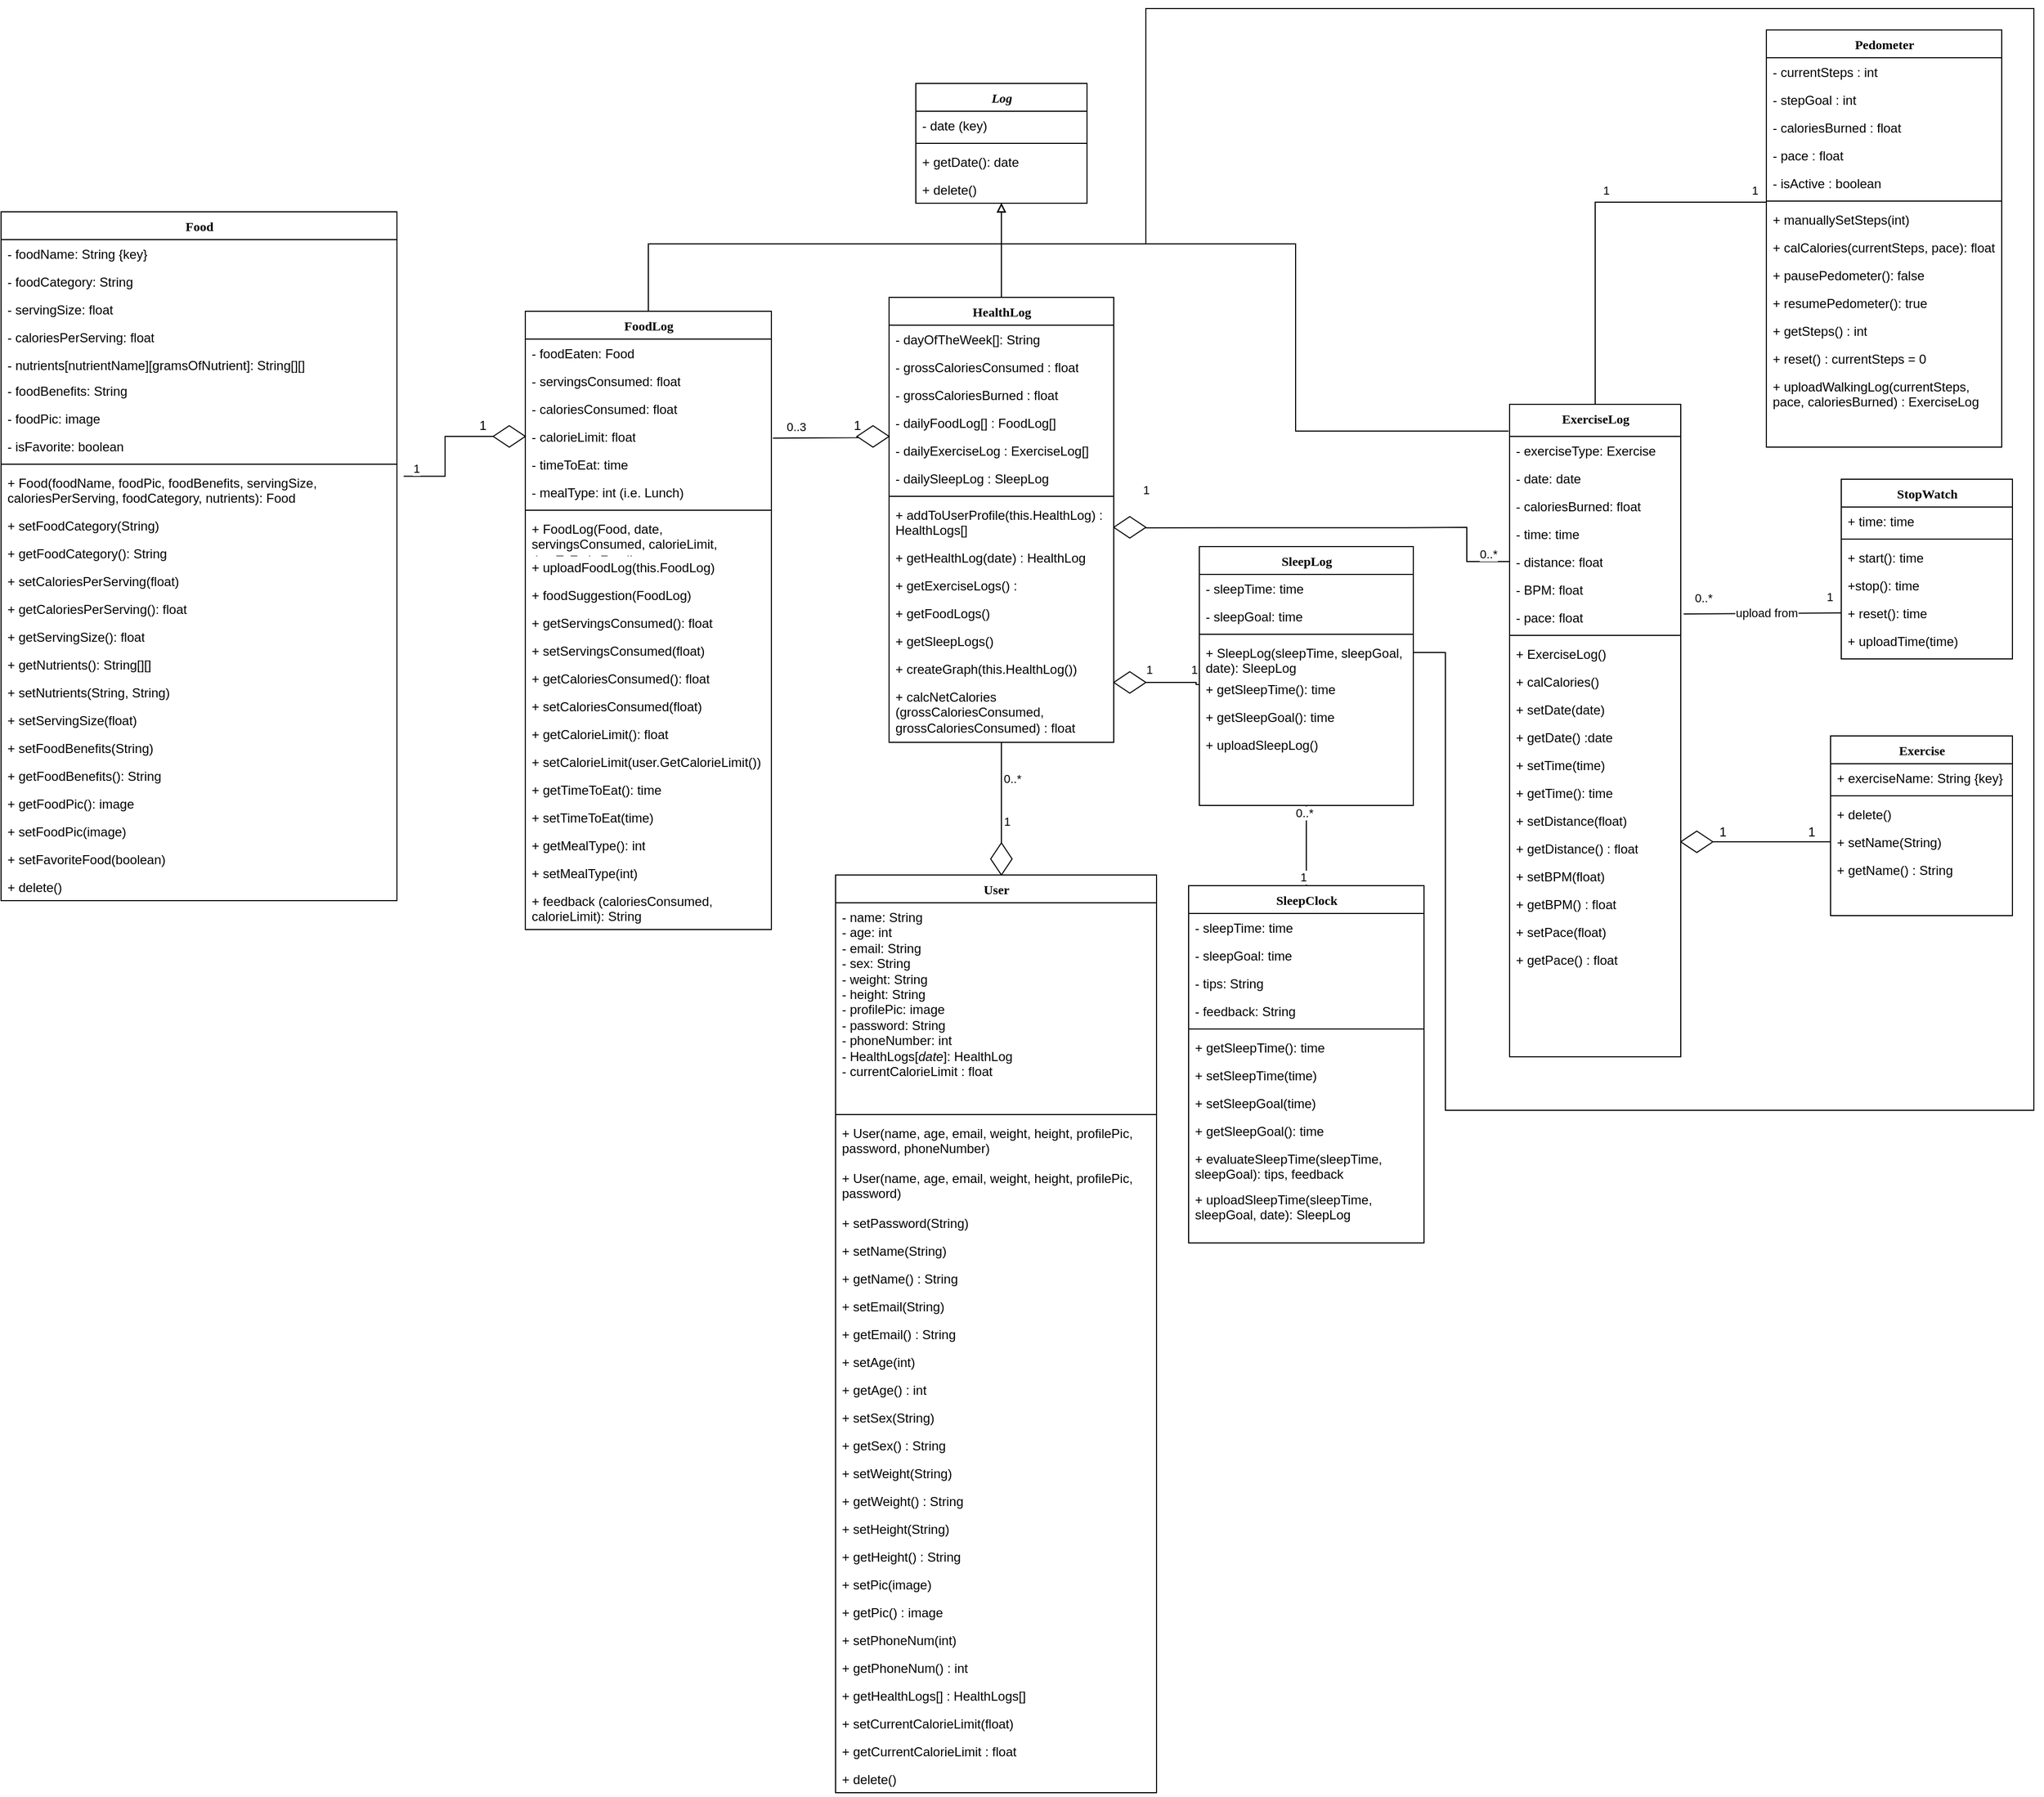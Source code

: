 <mxfile version="15.8.7" type="github">
  <diagram name="Page-1" id="9f46799a-70d6-7492-0946-bef42562c5a5">
    <mxGraphModel dx="2525" dy="706" grid="1" gridSize="10" guides="1" tooltips="1" connect="1" arrows="1" fold="1" page="1" pageScale="1" pageWidth="1100" pageHeight="850" background="none" math="0" shadow="0">
      <root>
        <mxCell id="0" />
        <mxCell id="1" parent="0" />
        <mxCell id="78961159f06e98e8-17" value="User" style="swimlane;html=1;fontStyle=1;align=center;verticalAlign=top;childLayout=stackLayout;horizontal=1;startSize=26;horizontalStack=0;resizeParent=1;resizeLast=0;collapsible=1;marginBottom=0;swimlaneFillColor=#ffffff;rounded=0;shadow=0;comic=0;labelBackgroundColor=none;strokeWidth=1;fillColor=none;fontFamily=Verdana;fontSize=12;strokeColor=default;fontColor=default;" parent="1" vertex="1">
          <mxGeometry x="-150" y="1310" width="300" height="858" as="geometry" />
        </mxCell>
        <mxCell id="78961159f06e98e8-23" value="&lt;div&gt;- name: String&lt;br&gt;&lt;/div&gt;&lt;div&gt;- age: int&lt;/div&gt;&lt;div&gt;- email: String&lt;/div&gt;&lt;div&gt;- sex: String&lt;/div&gt;&lt;div&gt;- weight: String&lt;/div&gt;&lt;div&gt;- height: String&lt;/div&gt;&lt;div&gt;- profilePic: image&lt;br&gt;&lt;/div&gt;&lt;div&gt;- password: String&lt;/div&gt;&lt;div&gt;- phoneNumber: int&lt;br&gt;&lt;/div&gt;&lt;div&gt;- HealthLogs[&lt;i&gt;date&lt;/i&gt;]: HealthLog &lt;br&gt;&lt;/div&gt;&lt;div&gt;- currentCalorieLimit : float&lt;br&gt;&lt;/div&gt;" style="text;html=1;strokeColor=none;fillColor=none;align=left;verticalAlign=top;spacingLeft=4;spacingRight=4;whiteSpace=wrap;overflow=hidden;rotatable=0;points=[[0,0.5],[1,0.5]];portConstraint=eastwest;fontColor=default;" parent="78961159f06e98e8-17" vertex="1">
          <mxGeometry y="26" width="300" height="194" as="geometry" />
        </mxCell>
        <mxCell id="78961159f06e98e8-19" value="" style="line;html=1;strokeWidth=1;fillColor=none;align=left;verticalAlign=middle;spacingTop=-1;spacingLeft=3;spacingRight=3;rotatable=0;labelPosition=right;points=[];portConstraint=eastwest;strokeColor=default;labelBackgroundColor=default;fontColor=default;" parent="78961159f06e98e8-17" vertex="1">
          <mxGeometry y="220" width="300" height="8" as="geometry" />
        </mxCell>
        <mxCell id="Tv3rZ9RlZa38RIR3jWLz-3" value="+ User(name, age, email, weight, height, profilePic, password, phoneNumber)" style="text;html=1;strokeColor=none;fillColor=none;align=left;verticalAlign=top;spacingLeft=4;spacingRight=4;whiteSpace=wrap;overflow=hidden;rotatable=0;points=[[0,0.5],[1,0.5]];portConstraint=eastwest;fontColor=default;" vertex="1" parent="78961159f06e98e8-17">
          <mxGeometry y="228" width="300" height="42" as="geometry" />
        </mxCell>
        <mxCell id="Tv3rZ9RlZa38RIR3jWLz-4" value="+ User(name, age, email, weight, height, profilePic, password)" style="text;html=1;strokeColor=none;fillColor=none;align=left;verticalAlign=top;spacingLeft=4;spacingRight=4;whiteSpace=wrap;overflow=hidden;rotatable=0;points=[[0,0.5],[1,0.5]];portConstraint=eastwest;fontColor=default;" vertex="1" parent="78961159f06e98e8-17">
          <mxGeometry y="270" width="300" height="42" as="geometry" />
        </mxCell>
        <mxCell id="tkDhvR75LqSPMRQj_x5Y-83" value="+ setPassword(String) " style="text;html=1;strokeColor=none;fillColor=none;align=left;verticalAlign=top;spacingLeft=4;spacingRight=4;whiteSpace=wrap;overflow=hidden;rotatable=0;points=[[0,0.5],[1,0.5]];portConstraint=eastwest;fontColor=default;" parent="78961159f06e98e8-17" vertex="1">
          <mxGeometry y="312" width="300" height="26" as="geometry" />
        </mxCell>
        <mxCell id="78961159f06e98e8-24" value="+ setName(String)&lt;span style=&quot;white-space: pre&quot;&gt; &lt;/span&gt;" style="text;html=1;strokeColor=none;fillColor=none;align=left;verticalAlign=top;spacingLeft=4;spacingRight=4;whiteSpace=wrap;overflow=hidden;rotatable=0;points=[[0,0.5],[1,0.5]];portConstraint=eastwest;fontColor=default;" parent="78961159f06e98e8-17" vertex="1">
          <mxGeometry y="338" width="300" height="26" as="geometry" />
        </mxCell>
        <mxCell id="tkDhvR75LqSPMRQj_x5Y-12" value="+ getName()&lt;span style=&quot;white-space: pre&quot;&gt; &lt;/span&gt;: String" style="text;html=1;strokeColor=none;fillColor=none;align=left;verticalAlign=top;spacingLeft=4;spacingRight=4;whiteSpace=wrap;overflow=hidden;rotatable=0;points=[[0,0.5],[1,0.5]];portConstraint=eastwest;fontColor=default;" parent="78961159f06e98e8-17" vertex="1">
          <mxGeometry y="364" width="300" height="26" as="geometry" />
        </mxCell>
        <mxCell id="78961159f06e98e8-27" value="+ setEmail(String)" style="text;html=1;strokeColor=none;fillColor=none;align=left;verticalAlign=top;spacingLeft=4;spacingRight=4;whiteSpace=wrap;overflow=hidden;rotatable=0;points=[[0,0.5],[1,0.5]];portConstraint=eastwest;fontColor=default;" parent="78961159f06e98e8-17" vertex="1">
          <mxGeometry y="390" width="300" height="26" as="geometry" />
        </mxCell>
        <mxCell id="tkDhvR75LqSPMRQj_x5Y-10" value="+ getEmail() : String" style="text;html=1;strokeColor=none;fillColor=none;align=left;verticalAlign=top;spacingLeft=4;spacingRight=4;whiteSpace=wrap;overflow=hidden;rotatable=0;points=[[0,0.5],[1,0.5]];portConstraint=eastwest;fontColor=default;" parent="78961159f06e98e8-17" vertex="1">
          <mxGeometry y="416" width="300" height="26" as="geometry" />
        </mxCell>
        <mxCell id="78961159f06e98e8-20" value="+ setAge(int)" style="text;html=1;strokeColor=none;fillColor=none;align=left;verticalAlign=top;spacingLeft=4;spacingRight=4;whiteSpace=wrap;overflow=hidden;rotatable=0;points=[[0,0.5],[1,0.5]];portConstraint=eastwest;fontColor=default;" parent="78961159f06e98e8-17" vertex="1">
          <mxGeometry y="442" width="300" height="26" as="geometry" />
        </mxCell>
        <mxCell id="tkDhvR75LqSPMRQj_x5Y-11" value="+ getAge() : int" style="text;html=1;strokeColor=none;fillColor=none;align=left;verticalAlign=top;spacingLeft=4;spacingRight=4;whiteSpace=wrap;overflow=hidden;rotatable=0;points=[[0,0.5],[1,0.5]];portConstraint=eastwest;fontColor=default;" parent="78961159f06e98e8-17" vertex="1">
          <mxGeometry y="468" width="300" height="26" as="geometry" />
        </mxCell>
        <mxCell id="tkDhvR75LqSPMRQj_x5Y-5" value="+ setSex(String)" style="text;html=1;strokeColor=none;fillColor=none;align=left;verticalAlign=top;spacingLeft=4;spacingRight=4;whiteSpace=wrap;overflow=hidden;rotatable=0;points=[[0,0.5],[1,0.5]];portConstraint=eastwest;fontColor=default;" parent="78961159f06e98e8-17" vertex="1">
          <mxGeometry y="494" width="300" height="26" as="geometry" />
        </mxCell>
        <mxCell id="tkDhvR75LqSPMRQj_x5Y-9" value="+ getSex() : String" style="text;html=1;strokeColor=none;fillColor=none;align=left;verticalAlign=top;spacingLeft=4;spacingRight=4;whiteSpace=wrap;overflow=hidden;rotatable=0;points=[[0,0.5],[1,0.5]];portConstraint=eastwest;fontColor=default;" parent="78961159f06e98e8-17" vertex="1">
          <mxGeometry y="520" width="300" height="26" as="geometry" />
        </mxCell>
        <mxCell id="tkDhvR75LqSPMRQj_x5Y-1" value="+ setWeight(String)" style="text;html=1;strokeColor=none;fillColor=none;align=left;verticalAlign=top;spacingLeft=4;spacingRight=4;whiteSpace=wrap;overflow=hidden;rotatable=0;points=[[0,0.5],[1,0.5]];portConstraint=eastwest;fontColor=default;" parent="78961159f06e98e8-17" vertex="1">
          <mxGeometry y="546" width="300" height="26" as="geometry" />
        </mxCell>
        <mxCell id="tkDhvR75LqSPMRQj_x5Y-8" value="+ getWeight() : String" style="text;html=1;strokeColor=none;fillColor=none;align=left;verticalAlign=top;spacingLeft=4;spacingRight=4;whiteSpace=wrap;overflow=hidden;rotatable=0;points=[[0,0.5],[1,0.5]];portConstraint=eastwest;fontColor=default;" parent="78961159f06e98e8-17" vertex="1">
          <mxGeometry y="572" width="300" height="26" as="geometry" />
        </mxCell>
        <mxCell id="tkDhvR75LqSPMRQj_x5Y-2" value="+ setHeight(String)" style="text;html=1;strokeColor=none;fillColor=none;align=left;verticalAlign=top;spacingLeft=4;spacingRight=4;whiteSpace=wrap;overflow=hidden;rotatable=0;points=[[0,0.5],[1,0.5]];portConstraint=eastwest;fontColor=default;" parent="78961159f06e98e8-17" vertex="1">
          <mxGeometry y="598" width="300" height="26" as="geometry" />
        </mxCell>
        <mxCell id="tkDhvR75LqSPMRQj_x5Y-7" value="+ getHeight() : String" style="text;html=1;strokeColor=none;fillColor=none;align=left;verticalAlign=top;spacingLeft=4;spacingRight=4;whiteSpace=wrap;overflow=hidden;rotatable=0;points=[[0,0.5],[1,0.5]];portConstraint=eastwest;fontColor=default;" parent="78961159f06e98e8-17" vertex="1">
          <mxGeometry y="624" width="300" height="26" as="geometry" />
        </mxCell>
        <mxCell id="tkDhvR75LqSPMRQj_x5Y-3" value="+ setPic(image)" style="text;html=1;strokeColor=none;fillColor=none;align=left;verticalAlign=top;spacingLeft=4;spacingRight=4;whiteSpace=wrap;overflow=hidden;rotatable=0;points=[[0,0.5],[1,0.5]];portConstraint=eastwest;fontColor=default;" parent="78961159f06e98e8-17" vertex="1">
          <mxGeometry y="650" width="300" height="26" as="geometry" />
        </mxCell>
        <mxCell id="tkDhvR75LqSPMRQj_x5Y-6" value="+ getPic() : image" style="text;html=1;strokeColor=none;fillColor=none;align=left;verticalAlign=top;spacingLeft=4;spacingRight=4;whiteSpace=wrap;overflow=hidden;rotatable=0;points=[[0,0.5],[1,0.5]];portConstraint=eastwest;fontColor=default;" parent="78961159f06e98e8-17" vertex="1">
          <mxGeometry y="676" width="300" height="26" as="geometry" />
        </mxCell>
        <mxCell id="zKjdHcL9ukwduSIJjcQV-1" value="+ setPhoneNum(int)" style="text;html=1;strokeColor=none;fillColor=none;align=left;verticalAlign=top;spacingLeft=4;spacingRight=4;whiteSpace=wrap;overflow=hidden;rotatable=0;points=[[0,0.5],[1,0.5]];portConstraint=eastwest;fontColor=default;" parent="78961159f06e98e8-17" vertex="1">
          <mxGeometry y="702" width="300" height="26" as="geometry" />
        </mxCell>
        <mxCell id="zKjdHcL9ukwduSIJjcQV-2" value="+ getPhoneNum() : int" style="text;html=1;strokeColor=none;fillColor=none;align=left;verticalAlign=top;spacingLeft=4;spacingRight=4;whiteSpace=wrap;overflow=hidden;rotatable=0;points=[[0,0.5],[1,0.5]];portConstraint=eastwest;fontColor=default;" parent="78961159f06e98e8-17" vertex="1">
          <mxGeometry y="728" width="300" height="26" as="geometry" />
        </mxCell>
        <mxCell id="Tv3rZ9RlZa38RIR3jWLz-1" value="+ getHealthLogs[] : HealthLogs[]" style="text;html=1;strokeColor=none;fillColor=none;align=left;verticalAlign=top;spacingLeft=4;spacingRight=4;whiteSpace=wrap;overflow=hidden;rotatable=0;points=[[0,0.5],[1,0.5]];portConstraint=eastwest;fontColor=default;" vertex="1" parent="78961159f06e98e8-17">
          <mxGeometry y="754" width="300" height="26" as="geometry" />
        </mxCell>
        <mxCell id="zKjdHcL9ukwduSIJjcQV-3" value="+ setCurrentCalorieLimit(float)" style="text;html=1;strokeColor=none;fillColor=none;align=left;verticalAlign=top;spacingLeft=4;spacingRight=4;whiteSpace=wrap;overflow=hidden;rotatable=0;points=[[0,0.5],[1,0.5]];portConstraint=eastwest;fontColor=default;" parent="78961159f06e98e8-17" vertex="1">
          <mxGeometry y="780" width="300" height="26" as="geometry" />
        </mxCell>
        <mxCell id="Tv3rZ9RlZa38RIR3jWLz-62" value="+ getCurrentCalorieLimit : float" style="text;html=1;strokeColor=none;fillColor=none;align=left;verticalAlign=top;spacingLeft=4;spacingRight=4;whiteSpace=wrap;overflow=hidden;rotatable=0;points=[[0,0.5],[1,0.5]];portConstraint=eastwest;fontColor=default;" vertex="1" parent="78961159f06e98e8-17">
          <mxGeometry y="806" width="300" height="26" as="geometry" />
        </mxCell>
        <mxCell id="Tv3rZ9RlZa38RIR3jWLz-63" value="+ delete()" style="text;html=1;strokeColor=none;fillColor=none;align=left;verticalAlign=top;spacingLeft=4;spacingRight=4;whiteSpace=wrap;overflow=hidden;rotatable=0;points=[[0,0.5],[1,0.5]];portConstraint=eastwest;fontColor=default;" vertex="1" parent="78961159f06e98e8-17">
          <mxGeometry y="832" width="300" height="26" as="geometry" />
        </mxCell>
        <mxCell id="78961159f06e98e8-30" value="Pedometer" style="swimlane;html=1;fontStyle=1;align=center;verticalAlign=top;childLayout=stackLayout;horizontal=1;startSize=26;horizontalStack=0;resizeParent=1;resizeLast=0;collapsible=1;marginBottom=0;swimlaneFillColor=#ffffff;rounded=0;shadow=0;comic=0;labelBackgroundColor=none;strokeWidth=1;fillColor=none;fontFamily=Verdana;fontSize=12;strokeColor=default;fontColor=default;" parent="1" vertex="1">
          <mxGeometry x="720" y="520" width="220" height="390" as="geometry" />
        </mxCell>
        <mxCell id="78961159f06e98e8-31" value="- currentSteps : int" style="text;html=1;strokeColor=none;fillColor=none;align=left;verticalAlign=top;spacingLeft=4;spacingRight=4;whiteSpace=wrap;overflow=hidden;rotatable=0;points=[[0,0.5],[1,0.5]];portConstraint=eastwest;fontColor=default;" parent="78961159f06e98e8-30" vertex="1">
          <mxGeometry y="26" width="220" height="26" as="geometry" />
        </mxCell>
        <mxCell id="78961159f06e98e8-32" value="- stepGoal : int" style="text;html=1;strokeColor=none;fillColor=none;align=left;verticalAlign=top;spacingLeft=4;spacingRight=4;whiteSpace=wrap;overflow=hidden;rotatable=0;points=[[0,0.5],[1,0.5]];portConstraint=eastwest;" parent="78961159f06e98e8-30" vertex="1">
          <mxGeometry y="52" width="220" height="26" as="geometry" />
        </mxCell>
        <mxCell id="78961159f06e98e8-33" value="- caloriesBurned : float" style="text;html=1;strokeColor=none;fillColor=none;align=left;verticalAlign=top;spacingLeft=4;spacingRight=4;whiteSpace=wrap;overflow=hidden;rotatable=0;points=[[0,0.5],[1,0.5]];portConstraint=eastwest;" parent="78961159f06e98e8-30" vertex="1">
          <mxGeometry y="78" width="220" height="26" as="geometry" />
        </mxCell>
        <mxCell id="Tv3rZ9RlZa38RIR3jWLz-56" value="- pace : float" style="text;html=1;strokeColor=none;fillColor=none;align=left;verticalAlign=top;spacingLeft=4;spacingRight=4;whiteSpace=wrap;overflow=hidden;rotatable=0;points=[[0,0.5],[1,0.5]];portConstraint=eastwest;fontColor=default;" vertex="1" parent="78961159f06e98e8-30">
          <mxGeometry y="104" width="220" height="26" as="geometry" />
        </mxCell>
        <mxCell id="78961159f06e98e8-34" value="- isActive : boolean" style="text;html=1;strokeColor=none;fillColor=none;align=left;verticalAlign=top;spacingLeft=4;spacingRight=4;whiteSpace=wrap;overflow=hidden;rotatable=0;points=[[0,0.5],[1,0.5]];portConstraint=eastwest;" parent="78961159f06e98e8-30" vertex="1">
          <mxGeometry y="130" width="220" height="26" as="geometry" />
        </mxCell>
        <mxCell id="78961159f06e98e8-38" value="" style="line;html=1;strokeWidth=1;fillColor=none;align=left;verticalAlign=middle;spacingTop=-1;spacingLeft=3;spacingRight=3;rotatable=0;labelPosition=right;points=[];portConstraint=eastwest;" parent="78961159f06e98e8-30" vertex="1">
          <mxGeometry y="156" width="220" height="8" as="geometry" />
        </mxCell>
        <mxCell id="78961159f06e98e8-39" value="+ manuallySetSteps(int)" style="text;html=1;strokeColor=none;fillColor=none;align=left;verticalAlign=top;spacingLeft=4;spacingRight=4;whiteSpace=wrap;overflow=hidden;rotatable=0;points=[[0,0.5],[1,0.5]];portConstraint=eastwest;" parent="78961159f06e98e8-30" vertex="1">
          <mxGeometry y="164" width="220" height="26" as="geometry" />
        </mxCell>
        <mxCell id="78961159f06e98e8-40" value="+ calCalories(currentSteps, pace): float" style="text;html=1;strokeColor=none;fillColor=none;align=left;verticalAlign=top;spacingLeft=4;spacingRight=4;whiteSpace=wrap;overflow=hidden;rotatable=0;points=[[0,0.5],[1,0.5]];portConstraint=eastwest;fontColor=default;" parent="78961159f06e98e8-30" vertex="1">
          <mxGeometry y="190" width="220" height="26" as="geometry" />
        </mxCell>
        <mxCell id="tkDhvR75LqSPMRQj_x5Y-23" value="+ pausePedometer(): false" style="text;html=1;strokeColor=none;fillColor=none;align=left;verticalAlign=top;spacingLeft=4;spacingRight=4;whiteSpace=wrap;overflow=hidden;rotatable=0;points=[[0,0.5],[1,0.5]];portConstraint=eastwest;fontColor=default;" parent="78961159f06e98e8-30" vertex="1">
          <mxGeometry y="216" width="220" height="26" as="geometry" />
        </mxCell>
        <mxCell id="tkDhvR75LqSPMRQj_x5Y-24" value="+ resumePedometer(): true" style="text;html=1;strokeColor=none;fillColor=none;align=left;verticalAlign=top;spacingLeft=4;spacingRight=4;whiteSpace=wrap;overflow=hidden;rotatable=0;points=[[0,0.5],[1,0.5]];portConstraint=eastwest;fontColor=default;" parent="78961159f06e98e8-30" vertex="1">
          <mxGeometry y="242" width="220" height="26" as="geometry" />
        </mxCell>
        <mxCell id="78961159f06e98e8-42" value="+ getSteps() : int" style="text;html=1;strokeColor=none;fillColor=none;align=left;verticalAlign=top;spacingLeft=4;spacingRight=4;whiteSpace=wrap;overflow=hidden;rotatable=0;points=[[0,0.5],[1,0.5]];portConstraint=eastwest;fontColor=default;" parent="78961159f06e98e8-30" vertex="1">
          <mxGeometry y="268" width="220" height="26" as="geometry" />
        </mxCell>
        <mxCell id="tkDhvR75LqSPMRQj_x5Y-13" value="+ reset() : currentSteps = 0" style="text;html=1;strokeColor=none;fillColor=none;align=left;verticalAlign=top;spacingLeft=4;spacingRight=4;whiteSpace=wrap;overflow=hidden;rotatable=0;points=[[0,0.5],[1,0.5]];portConstraint=eastwest;fontColor=default;" parent="78961159f06e98e8-30" vertex="1">
          <mxGeometry y="294" width="220" height="26" as="geometry" />
        </mxCell>
        <mxCell id="tkDhvR75LqSPMRQj_x5Y-25" value="+ uploadWalkingLog(currentSteps, pace, caloriesBurned) : ExerciseLog" style="text;html=1;strokeColor=none;fillColor=none;align=left;verticalAlign=top;spacingLeft=4;spacingRight=4;whiteSpace=wrap;overflow=hidden;rotatable=0;points=[[0,0.5],[1,0.5]];portConstraint=eastwest;fontColor=default;" parent="78961159f06e98e8-30" vertex="1">
          <mxGeometry y="320" width="220" height="40" as="geometry" />
        </mxCell>
        <mxCell id="WzHxoFITkYfUiTCiZJOr-32" style="edgeStyle=orthogonalEdgeStyle;rounded=0;orthogonalLoop=1;jettySize=auto;html=1;exitX=0.5;exitY=0;exitDx=0;exitDy=0;entryX=0.5;entryY=1;entryDx=0;entryDy=0;endArrow=block;endFill=0;" parent="1" source="78961159f06e98e8-43" target="WzHxoFITkYfUiTCiZJOr-23" edge="1">
          <mxGeometry relative="1" as="geometry">
            <Array as="points">
              <mxPoint x="-260" y="720" />
              <mxPoint y="720" />
            </Array>
          </mxGeometry>
        </mxCell>
        <mxCell id="78961159f06e98e8-43" value="FoodLog" style="swimlane;html=1;fontStyle=1;align=center;verticalAlign=top;childLayout=stackLayout;horizontal=1;startSize=26;horizontalStack=0;resizeParent=1;resizeLast=0;collapsible=1;marginBottom=0;swimlaneFillColor=#ffffff;rounded=0;shadow=0;comic=0;labelBackgroundColor=none;strokeWidth=1;fillColor=none;fontFamily=Verdana;fontSize=12;strokeColor=default;fontColor=default;" parent="1" vertex="1">
          <mxGeometry x="-440" y="783" width="230" height="578" as="geometry" />
        </mxCell>
        <mxCell id="gtBTByVo9QqYqvGcf3_R-40" value="- foodEaten: Food" style="text;html=1;strokeColor=none;fillColor=none;align=left;verticalAlign=top;spacingLeft=4;spacingRight=4;whiteSpace=wrap;overflow=hidden;rotatable=0;points=[[0,0.5],[1,0.5]];portConstraint=eastwest;" parent="78961159f06e98e8-43" vertex="1">
          <mxGeometry y="26" width="230" height="26" as="geometry" />
        </mxCell>
        <mxCell id="Tv3rZ9RlZa38RIR3jWLz-10" value="- servingsConsumed: float" style="text;html=1;strokeColor=none;fillColor=none;align=left;verticalAlign=top;spacingLeft=4;spacingRight=4;whiteSpace=wrap;overflow=hidden;rotatable=0;points=[[0,0.5],[1,0.5]];portConstraint=eastwest;" vertex="1" parent="78961159f06e98e8-43">
          <mxGeometry y="52" width="230" height="26" as="geometry" />
        </mxCell>
        <mxCell id="Tv3rZ9RlZa38RIR3jWLz-9" value="- caloriesConsumed: float" style="text;html=1;strokeColor=none;fillColor=none;align=left;verticalAlign=top;spacingLeft=4;spacingRight=4;whiteSpace=wrap;overflow=hidden;rotatable=0;points=[[0,0.5],[1,0.5]];portConstraint=eastwest;" vertex="1" parent="78961159f06e98e8-43">
          <mxGeometry y="78" width="230" height="26" as="geometry" />
        </mxCell>
        <mxCell id="78961159f06e98e8-45" value="- calorieLimit: float" style="text;html=1;strokeColor=none;fillColor=none;align=left;verticalAlign=top;spacingLeft=4;spacingRight=4;whiteSpace=wrap;overflow=hidden;rotatable=0;points=[[0,0.5],[1,0.5]];portConstraint=eastwest;" parent="78961159f06e98e8-43" vertex="1">
          <mxGeometry y="104" width="230" height="26" as="geometry" />
        </mxCell>
        <mxCell id="Tv3rZ9RlZa38RIR3jWLz-8" value="- timeToEat: time" style="text;html=1;strokeColor=none;fillColor=none;align=left;verticalAlign=top;spacingLeft=4;spacingRight=4;whiteSpace=wrap;overflow=hidden;rotatable=0;points=[[0,0.5],[1,0.5]];portConstraint=eastwest;" vertex="1" parent="78961159f06e98e8-43">
          <mxGeometry y="130" width="230" height="26" as="geometry" />
        </mxCell>
        <mxCell id="Tv3rZ9RlZa38RIR3jWLz-24" value="- mealType: int (i.e. Lunch)" style="text;html=1;strokeColor=none;fillColor=none;align=left;verticalAlign=top;spacingLeft=4;spacingRight=4;whiteSpace=wrap;overflow=hidden;rotatable=0;points=[[0,0.5],[1,0.5]];portConstraint=eastwest;" vertex="1" parent="78961159f06e98e8-43">
          <mxGeometry y="156" width="230" height="26" as="geometry" />
        </mxCell>
        <mxCell id="78961159f06e98e8-51" value="" style="line;html=1;strokeWidth=1;fillColor=none;align=left;verticalAlign=middle;spacingTop=-1;spacingLeft=3;spacingRight=3;rotatable=0;labelPosition=right;points=[];portConstraint=eastwest;" parent="78961159f06e98e8-43" vertex="1">
          <mxGeometry y="182" width="230" height="8" as="geometry" />
        </mxCell>
        <mxCell id="78961159f06e98e8-50" value="+ FoodLog(Food, date, servingsConsumed, calorieLimit, timeToEat): FoodLog" style="text;html=1;strokeColor=none;fillColor=none;align=left;verticalAlign=top;spacingLeft=4;spacingRight=4;whiteSpace=wrap;overflow=hidden;rotatable=0;points=[[0,0.5],[1,0.5]];portConstraint=eastwest;fontColor=default;" parent="78961159f06e98e8-43" vertex="1">
          <mxGeometry y="190" width="230" height="36" as="geometry" />
        </mxCell>
        <mxCell id="gtBTByVo9QqYqvGcf3_R-34" value="+ uploadFoodLog(this.FoodLog)" style="text;html=1;strokeColor=none;fillColor=none;align=left;verticalAlign=top;spacingLeft=4;spacingRight=4;whiteSpace=wrap;overflow=hidden;rotatable=0;points=[[0,0.5],[1,0.5]];portConstraint=eastwest;fontColor=default;" parent="78961159f06e98e8-43" vertex="1">
          <mxGeometry y="226" width="230" height="26" as="geometry" />
        </mxCell>
        <mxCell id="WzHxoFITkYfUiTCiZJOr-1" value="+ foodSuggestion(FoodLog)" style="text;html=1;strokeColor=none;fillColor=none;align=left;verticalAlign=top;spacingLeft=4;spacingRight=4;whiteSpace=wrap;overflow=hidden;rotatable=0;points=[[0,0.5],[1,0.5]];portConstraint=eastwest;fontColor=default;" parent="78961159f06e98e8-43" vertex="1">
          <mxGeometry y="252" width="230" height="26" as="geometry" />
        </mxCell>
        <mxCell id="Tv3rZ9RlZa38RIR3jWLz-12" value="+ getServingsConsumed(): float" style="text;html=1;strokeColor=none;fillColor=none;align=left;verticalAlign=top;spacingLeft=4;spacingRight=4;whiteSpace=wrap;overflow=hidden;rotatable=0;points=[[0,0.5],[1,0.5]];portConstraint=eastwest;fontColor=default;" vertex="1" parent="78961159f06e98e8-43">
          <mxGeometry y="278" width="230" height="26" as="geometry" />
        </mxCell>
        <mxCell id="Tv3rZ9RlZa38RIR3jWLz-11" value="+ setServingsConsumed(float)" style="text;html=1;strokeColor=none;fillColor=none;align=left;verticalAlign=top;spacingLeft=4;spacingRight=4;whiteSpace=wrap;overflow=hidden;rotatable=0;points=[[0,0.5],[1,0.5]];portConstraint=eastwest;fontColor=default;" vertex="1" parent="78961159f06e98e8-43">
          <mxGeometry y="304" width="230" height="26" as="geometry" />
        </mxCell>
        <mxCell id="WzHxoFITkYfUiTCiZJOr-2" value="+ getCaloriesConsumed(): float" style="text;html=1;strokeColor=none;fillColor=none;align=left;verticalAlign=top;spacingLeft=4;spacingRight=4;whiteSpace=wrap;overflow=hidden;rotatable=0;points=[[0,0.5],[1,0.5]];portConstraint=eastwest;fontColor=default;" parent="78961159f06e98e8-43" vertex="1">
          <mxGeometry y="330" width="230" height="26" as="geometry" />
        </mxCell>
        <mxCell id="Tv3rZ9RlZa38RIR3jWLz-13" value="+ setCaloriesConsumed(float)" style="text;html=1;strokeColor=none;fillColor=none;align=left;verticalAlign=top;spacingLeft=4;spacingRight=4;whiteSpace=wrap;overflow=hidden;rotatable=0;points=[[0,0.5],[1,0.5]];portConstraint=eastwest;fontColor=default;" vertex="1" parent="78961159f06e98e8-43">
          <mxGeometry y="356" width="230" height="26" as="geometry" />
        </mxCell>
        <mxCell id="tkDhvR75LqSPMRQj_x5Y-37" value="+ getCalorieLimit(): float" style="text;html=1;strokeColor=none;fillColor=none;align=left;verticalAlign=top;spacingLeft=4;spacingRight=4;whiteSpace=wrap;overflow=hidden;rotatable=0;points=[[0,0.5],[1,0.5]];portConstraint=eastwest;fontColor=default;" parent="78961159f06e98e8-43" vertex="1">
          <mxGeometry y="382" width="230" height="26" as="geometry" />
        </mxCell>
        <mxCell id="Tv3rZ9RlZa38RIR3jWLz-22" value="+ setCalorieLimit(user.GetCalorieLimit())" style="text;html=1;strokeColor=none;fillColor=none;align=left;verticalAlign=top;spacingLeft=4;spacingRight=4;whiteSpace=wrap;overflow=hidden;rotatable=0;points=[[0,0.5],[1,0.5]];portConstraint=eastwest;fontColor=default;" vertex="1" parent="78961159f06e98e8-43">
          <mxGeometry y="408" width="230" height="26" as="geometry" />
        </mxCell>
        <mxCell id="tkDhvR75LqSPMRQj_x5Y-31" value="+ getTimeToEat(): time" style="text;html=1;strokeColor=none;fillColor=none;align=left;verticalAlign=top;spacingLeft=4;spacingRight=4;whiteSpace=wrap;overflow=hidden;rotatable=0;points=[[0,0.5],[1,0.5]];portConstraint=eastwest;fontColor=default;" parent="78961159f06e98e8-43" vertex="1">
          <mxGeometry y="434" width="230" height="26" as="geometry" />
        </mxCell>
        <mxCell id="tkDhvR75LqSPMRQj_x5Y-26" value="+ setTimeToEat(time)" style="text;html=1;strokeColor=none;fillColor=none;align=left;verticalAlign=top;spacingLeft=4;spacingRight=4;whiteSpace=wrap;overflow=hidden;rotatable=0;points=[[0,0.5],[1,0.5]];portConstraint=eastwest;fontColor=default;" parent="78961159f06e98e8-43" vertex="1">
          <mxGeometry y="460" width="230" height="26" as="geometry" />
        </mxCell>
        <mxCell id="Tv3rZ9RlZa38RIR3jWLz-26" value="+ getMealType(): int" style="text;html=1;strokeColor=none;fillColor=none;align=left;verticalAlign=top;spacingLeft=4;spacingRight=4;whiteSpace=wrap;overflow=hidden;rotatable=0;points=[[0,0.5],[1,0.5]];portConstraint=eastwest;fontColor=default;" vertex="1" parent="78961159f06e98e8-43">
          <mxGeometry y="486" width="230" height="26" as="geometry" />
        </mxCell>
        <mxCell id="Tv3rZ9RlZa38RIR3jWLz-27" value="+ setMealType(int)" style="text;html=1;strokeColor=none;fillColor=none;align=left;verticalAlign=top;spacingLeft=4;spacingRight=4;whiteSpace=wrap;overflow=hidden;rotatable=0;points=[[0,0.5],[1,0.5]];portConstraint=eastwest;fontColor=default;" vertex="1" parent="78961159f06e98e8-43">
          <mxGeometry y="512" width="230" height="26" as="geometry" />
        </mxCell>
        <mxCell id="78961159f06e98e8-53" value="&lt;font style=&quot;font-size: 12px&quot;&gt;+ feedback (caloriesConsumed, calorieLimit): String&lt;/font&gt;" style="text;html=1;strokeColor=none;fillColor=none;align=left;verticalAlign=top;spacingLeft=4;spacingRight=4;whiteSpace=wrap;overflow=hidden;rotatable=0;points=[[0,0.5],[1,0.5]];portConstraint=eastwest;" parent="78961159f06e98e8-43" vertex="1">
          <mxGeometry y="538" width="230" height="40" as="geometry" />
        </mxCell>
        <mxCell id="78961159f06e98e8-56" value="Food" style="swimlane;html=1;fontStyle=1;align=center;verticalAlign=top;childLayout=stackLayout;horizontal=1;startSize=26;horizontalStack=0;resizeParent=1;resizeLast=0;collapsible=1;marginBottom=0;swimlaneFillColor=#ffffff;rounded=0;shadow=0;comic=0;labelBackgroundColor=none;strokeWidth=1;fillColor=none;fontFamily=Verdana;fontSize=12;strokeColor=default;fontColor=default;" parent="1" vertex="1">
          <mxGeometry x="-930" y="690" width="370" height="644" as="geometry" />
        </mxCell>
        <mxCell id="aaYZDwj7uezjhhBIQynl-1" value="- foodName: String {key}" style="text;html=1;strokeColor=none;fillColor=none;align=left;verticalAlign=top;spacingLeft=4;spacingRight=4;whiteSpace=wrap;overflow=hidden;rotatable=0;points=[[0,0.5],[1,0.5]];portConstraint=eastwest;fontColor=default;" parent="78961159f06e98e8-56" vertex="1">
          <mxGeometry y="26" width="370" height="26" as="geometry" />
        </mxCell>
        <mxCell id="78961159f06e98e8-60" value="- foodCategory: String" style="text;html=1;strokeColor=none;fillColor=none;align=left;verticalAlign=top;spacingLeft=4;spacingRight=4;whiteSpace=wrap;overflow=hidden;rotatable=0;points=[[0,0.5],[1,0.5]];portConstraint=eastwest;fontColor=default;" parent="78961159f06e98e8-56" vertex="1">
          <mxGeometry y="52" width="370" height="26" as="geometry" />
        </mxCell>
        <mxCell id="Tv3rZ9RlZa38RIR3jWLz-6" value="- servingSize: float" style="text;html=1;strokeColor=none;fillColor=none;align=left;verticalAlign=top;spacingLeft=4;spacingRight=4;whiteSpace=wrap;overflow=hidden;rotatable=0;points=[[0,0.5],[1,0.5]];portConstraint=eastwest;fontColor=default;" vertex="1" parent="78961159f06e98e8-56">
          <mxGeometry y="78" width="370" height="26" as="geometry" />
        </mxCell>
        <mxCell id="Tv3rZ9RlZa38RIR3jWLz-5" value="- caloriesPerServing: float" style="text;html=1;strokeColor=none;fillColor=none;align=left;verticalAlign=top;spacingLeft=4;spacingRight=4;whiteSpace=wrap;overflow=hidden;rotatable=0;points=[[0,0.5],[1,0.5]];portConstraint=eastwest;fontColor=default;" vertex="1" parent="78961159f06e98e8-56">
          <mxGeometry y="104" width="370" height="26" as="geometry" />
        </mxCell>
        <mxCell id="WzHxoFITkYfUiTCiZJOr-8" value="- nutrients[nutrientName][gramsOfNutrient]: String[][]" style="text;html=1;strokeColor=none;fillColor=none;align=left;verticalAlign=top;spacingLeft=4;spacingRight=4;whiteSpace=wrap;overflow=hidden;rotatable=0;points=[[0,0.5],[1,0.5]];portConstraint=eastwest;" parent="78961159f06e98e8-56" vertex="1">
          <mxGeometry y="130" width="370" height="24" as="geometry" />
        </mxCell>
        <mxCell id="78961159f06e98e8-58" value="- foodBenefits: String" style="text;html=1;strokeColor=none;fillColor=none;align=left;verticalAlign=top;spacingLeft=4;spacingRight=4;whiteSpace=wrap;overflow=hidden;rotatable=0;points=[[0,0.5],[1,0.5]];portConstraint=eastwest;" parent="78961159f06e98e8-56" vertex="1">
          <mxGeometry y="154" width="370" height="26" as="geometry" />
        </mxCell>
        <mxCell id="78961159f06e98e8-57" value="- foodPic: image" style="text;html=1;strokeColor=none;fillColor=none;align=left;verticalAlign=top;spacingLeft=4;spacingRight=4;whiteSpace=wrap;overflow=hidden;rotatable=0;points=[[0,0.5],[1,0.5]];portConstraint=eastwest;fontColor=default;" parent="78961159f06e98e8-56" vertex="1">
          <mxGeometry y="180" width="370" height="26" as="geometry" />
        </mxCell>
        <mxCell id="tkDhvR75LqSPMRQj_x5Y-85" value="- isFavorite: boolean" style="text;html=1;strokeColor=none;fillColor=none;align=left;verticalAlign=top;spacingLeft=4;spacingRight=4;whiteSpace=wrap;overflow=hidden;rotatable=0;points=[[0,0.5],[1,0.5]];portConstraint=eastwest;fontColor=default;" parent="78961159f06e98e8-56" vertex="1">
          <mxGeometry y="206" width="370" height="26" as="geometry" />
        </mxCell>
        <mxCell id="78961159f06e98e8-64" value="" style="line;html=1;strokeWidth=1;fillColor=none;align=left;verticalAlign=middle;spacingTop=-1;spacingLeft=3;spacingRight=3;rotatable=0;labelPosition=right;points=[];portConstraint=eastwest;" parent="78961159f06e98e8-56" vertex="1">
          <mxGeometry y="232" width="370" height="8" as="geometry" />
        </mxCell>
        <mxCell id="78961159f06e98e8-65" value="+ Food(foodName, foodPic, foodBenefits, servingSize, caloriesPerServing, foodCategory, nutrients): Food" style="text;html=1;strokeColor=none;fillColor=none;align=left;verticalAlign=top;spacingLeft=4;spacingRight=4;whiteSpace=wrap;overflow=hidden;rotatable=0;points=[[0,0.5],[1,0.5]];portConstraint=eastwest;fontColor=default;" parent="78961159f06e98e8-56" vertex="1">
          <mxGeometry y="240" width="370" height="40" as="geometry" />
        </mxCell>
        <mxCell id="78961159f06e98e8-66" value="+ setFoodCategory(String)" style="text;html=1;strokeColor=none;fillColor=none;align=left;verticalAlign=top;spacingLeft=4;spacingRight=4;whiteSpace=wrap;overflow=hidden;rotatable=0;points=[[0,0.5],[1,0.5]];portConstraint=eastwest;fontColor=default;" parent="78961159f06e98e8-56" vertex="1">
          <mxGeometry y="280" width="370" height="26" as="geometry" />
        </mxCell>
        <mxCell id="tkDhvR75LqSPMRQj_x5Y-33" value="+ getFoodCategory(): String" style="text;html=1;strokeColor=none;fillColor=none;align=left;verticalAlign=top;spacingLeft=4;spacingRight=4;whiteSpace=wrap;overflow=hidden;rotatable=0;points=[[0,0.5],[1,0.5]];portConstraint=eastwest;fontColor=default;" parent="78961159f06e98e8-56" vertex="1">
          <mxGeometry y="306" width="370" height="26" as="geometry" />
        </mxCell>
        <mxCell id="Tv3rZ9RlZa38RIR3jWLz-16" value="+ setCaloriesPerServing(float)" style="text;html=1;strokeColor=none;fillColor=none;align=left;verticalAlign=top;spacingLeft=4;spacingRight=4;whiteSpace=wrap;overflow=hidden;rotatable=0;points=[[0,0.5],[1,0.5]];portConstraint=eastwest;fontColor=default;" vertex="1" parent="78961159f06e98e8-56">
          <mxGeometry y="332" width="370" height="26" as="geometry" />
        </mxCell>
        <mxCell id="Tv3rZ9RlZa38RIR3jWLz-18" value="+ getCaloriesPerServing(): float" style="text;html=1;strokeColor=none;fillColor=none;align=left;verticalAlign=top;spacingLeft=4;spacingRight=4;whiteSpace=wrap;overflow=hidden;rotatable=0;points=[[0,0.5],[1,0.5]];portConstraint=eastwest;fontColor=default;" vertex="1" parent="78961159f06e98e8-56">
          <mxGeometry y="358" width="370" height="26" as="geometry" />
        </mxCell>
        <mxCell id="Tv3rZ9RlZa38RIR3jWLz-17" value="+ getServingSize(): float" style="text;html=1;strokeColor=none;fillColor=none;align=left;verticalAlign=top;spacingLeft=4;spacingRight=4;whiteSpace=wrap;overflow=hidden;rotatable=0;points=[[0,0.5],[1,0.5]];portConstraint=eastwest;fontColor=default;" vertex="1" parent="78961159f06e98e8-56">
          <mxGeometry y="384" width="370" height="26" as="geometry" />
        </mxCell>
        <mxCell id="Tv3rZ9RlZa38RIR3jWLz-21" value="+ getNutrients(): String[][]" style="text;html=1;strokeColor=none;fillColor=none;align=left;verticalAlign=top;spacingLeft=4;spacingRight=4;whiteSpace=wrap;overflow=hidden;rotatable=0;points=[[0,0.5],[1,0.5]];portConstraint=eastwest;fontColor=default;" vertex="1" parent="78961159f06e98e8-56">
          <mxGeometry y="410" width="370" height="26" as="geometry" />
        </mxCell>
        <mxCell id="Tv3rZ9RlZa38RIR3jWLz-20" value="+ setNutrients(String, String)" style="text;html=1;strokeColor=none;fillColor=none;align=left;verticalAlign=top;spacingLeft=4;spacingRight=4;whiteSpace=wrap;overflow=hidden;rotatable=0;points=[[0,0.5],[1,0.5]];portConstraint=eastwest;fontColor=default;" vertex="1" parent="78961159f06e98e8-56">
          <mxGeometry y="436" width="370" height="26" as="geometry" />
        </mxCell>
        <mxCell id="Tv3rZ9RlZa38RIR3jWLz-19" value="+ setServingSize(float)" style="text;html=1;strokeColor=none;fillColor=none;align=left;verticalAlign=top;spacingLeft=4;spacingRight=4;whiteSpace=wrap;overflow=hidden;rotatable=0;points=[[0,0.5],[1,0.5]];portConstraint=eastwest;fontColor=default;" vertex="1" parent="78961159f06e98e8-56">
          <mxGeometry y="462" width="370" height="26" as="geometry" />
        </mxCell>
        <mxCell id="tkDhvR75LqSPMRQj_x5Y-27" value="+ setFoodBenefits(String)" style="text;html=1;strokeColor=none;fillColor=none;align=left;verticalAlign=top;spacingLeft=4;spacingRight=4;whiteSpace=wrap;overflow=hidden;rotatable=0;points=[[0,0.5],[1,0.5]];portConstraint=eastwest;fontColor=default;" parent="78961159f06e98e8-56" vertex="1">
          <mxGeometry y="488" width="370" height="26" as="geometry" />
        </mxCell>
        <mxCell id="tkDhvR75LqSPMRQj_x5Y-32" value="+ getFoodBenefits(): String" style="text;html=1;strokeColor=none;fillColor=none;align=left;verticalAlign=top;spacingLeft=4;spacingRight=4;whiteSpace=wrap;overflow=hidden;rotatable=0;points=[[0,0.5],[1,0.5]];portConstraint=eastwest;fontColor=default;" parent="78961159f06e98e8-56" vertex="1">
          <mxGeometry y="514" width="370" height="26" as="geometry" />
        </mxCell>
        <mxCell id="tkDhvR75LqSPMRQj_x5Y-28" value="+ getFoodPic(): image" style="text;html=1;strokeColor=none;fillColor=none;align=left;verticalAlign=top;spacingLeft=4;spacingRight=4;whiteSpace=wrap;overflow=hidden;rotatable=0;points=[[0,0.5],[1,0.5]];portConstraint=eastwest;fontColor=default;" parent="78961159f06e98e8-56" vertex="1">
          <mxGeometry y="540" width="370" height="26" as="geometry" />
        </mxCell>
        <mxCell id="tkDhvR75LqSPMRQj_x5Y-29" value="+ setFoodPic(image)" style="text;html=1;strokeColor=none;fillColor=none;align=left;verticalAlign=top;spacingLeft=4;spacingRight=4;whiteSpace=wrap;overflow=hidden;rotatable=0;points=[[0,0.5],[1,0.5]];portConstraint=eastwest;" parent="78961159f06e98e8-56" vertex="1">
          <mxGeometry y="566" width="370" height="26" as="geometry" />
        </mxCell>
        <mxCell id="tkDhvR75LqSPMRQj_x5Y-84" value="+ setFavoriteFood(boolean)" style="text;html=1;strokeColor=none;fillColor=none;align=left;verticalAlign=top;spacingLeft=4;spacingRight=4;whiteSpace=wrap;overflow=hidden;rotatable=0;points=[[0,0.5],[1,0.5]];portConstraint=eastwest;" parent="78961159f06e98e8-56" vertex="1">
          <mxGeometry y="592" width="370" height="26" as="geometry" />
        </mxCell>
        <mxCell id="Tv3rZ9RlZa38RIR3jWLz-14" value="+ delete()" style="text;html=1;strokeColor=none;fillColor=none;align=left;verticalAlign=top;spacingLeft=4;spacingRight=4;whiteSpace=wrap;overflow=hidden;rotatable=0;points=[[0,0.5],[1,0.5]];portConstraint=eastwest;" vertex="1" parent="78961159f06e98e8-56">
          <mxGeometry y="618" width="370" height="26" as="geometry" />
        </mxCell>
        <mxCell id="tkDhvR75LqSPMRQj_x5Y-75" style="edgeStyle=orthogonalEdgeStyle;rounded=0;orthogonalLoop=1;jettySize=auto;html=1;entryX=0.502;entryY=1.094;entryDx=0;entryDy=0;entryPerimeter=0;labelBackgroundColor=default;fontColor=default;endArrow=none;endFill=0;strokeColor=default;exitX=0.004;exitY=0.344;exitDx=0;exitDy=0;exitPerimeter=0;" parent="1" target="tkDhvR75LqSPMRQj_x5Y-34" edge="1" source="78961159f06e98e8-75">
          <mxGeometry relative="1" as="geometry">
            <Array as="points">
              <mxPoint x="187" y="1132" />
              <mxPoint x="187" y="1130" />
              <mxPoint x="5" y="1130" />
            </Array>
            <mxPoint x="187" y="1132" as="sourcePoint" />
          </mxGeometry>
        </mxCell>
        <mxCell id="tkDhvR75LqSPMRQj_x5Y-94" value="1" style="edgeLabel;html=1;align=center;verticalAlign=middle;resizable=0;points=[];fontColor=default;" parent="tkDhvR75LqSPMRQj_x5Y-75" vertex="1" connectable="0">
          <mxGeometry x="-0.077" relative="1" as="geometry">
            <mxPoint x="38" y="-12" as="offset" />
          </mxGeometry>
        </mxCell>
        <mxCell id="tkDhvR75LqSPMRQj_x5Y-95" value="1" style="edgeLabel;html=1;align=center;verticalAlign=middle;resizable=0;points=[];fontColor=default;" parent="tkDhvR75LqSPMRQj_x5Y-75" vertex="1" connectable="0">
          <mxGeometry x="-0.885" y="1" relative="1" as="geometry">
            <mxPoint x="3" y="-13" as="offset" />
          </mxGeometry>
        </mxCell>
        <mxCell id="gtBTByVo9QqYqvGcf3_R-57" style="endArrow=none;html=1;fontFamily=Helvetica;fontSize=11;fontColor=rgba(0, 0, 0, 1);align=center;strokeColor=rgba(0, 0, 0, 1);edgeStyle=orthogonalEdgeStyle;" parent="1" source="78961159f06e98e8-69" target="gtBTByVo9QqYqvGcf3_R-45" edge="1">
          <mxGeometry relative="1" as="geometry" />
        </mxCell>
        <mxCell id="gtBTByVo9QqYqvGcf3_R-58" value="0..*" style="edgeLabel;html=1;align=center;verticalAlign=middle;resizable=0;points=[];" parent="gtBTByVo9QqYqvGcf3_R-57" vertex="1" connectable="0">
          <mxGeometry x="-0.821" y="-2" relative="1" as="geometry">
            <mxPoint as="offset" />
          </mxGeometry>
        </mxCell>
        <mxCell id="gtBTByVo9QqYqvGcf3_R-59" value="1" style="edgeLabel;html=1;align=center;verticalAlign=middle;resizable=0;points=[];" parent="gtBTByVo9QqYqvGcf3_R-57" vertex="1" connectable="0">
          <mxGeometry x="0.77" y="-3" relative="1" as="geometry">
            <mxPoint as="offset" />
          </mxGeometry>
        </mxCell>
        <mxCell id="78961159f06e98e8-69" value="SleepLog" style="swimlane;html=1;fontStyle=1;align=center;verticalAlign=top;childLayout=stackLayout;horizontal=1;startSize=26;horizontalStack=0;resizeParent=1;resizeLast=0;collapsible=1;marginBottom=0;swimlaneFillColor=#ffffff;rounded=0;shadow=0;comic=0;labelBackgroundColor=none;strokeWidth=1;fillColor=none;fontFamily=Verdana;fontSize=12;strokeColor=default;fontColor=default;" parent="1" vertex="1">
          <mxGeometry x="190" y="1003" width="200" height="242" as="geometry" />
        </mxCell>
        <mxCell id="78961159f06e98e8-70" value="- sleepTime: time" style="text;html=1;strokeColor=none;fillColor=none;align=left;verticalAlign=top;spacingLeft=4;spacingRight=4;whiteSpace=wrap;overflow=hidden;rotatable=0;points=[[0,0.5],[1,0.5]];portConstraint=eastwest;fontColor=default;" parent="78961159f06e98e8-69" vertex="1">
          <mxGeometry y="26" width="200" height="26" as="geometry" />
        </mxCell>
        <mxCell id="78961159f06e98e8-71" value="- sleepGoal: time" style="text;html=1;strokeColor=none;fillColor=none;align=left;verticalAlign=top;spacingLeft=4;spacingRight=4;whiteSpace=wrap;overflow=hidden;rotatable=0;points=[[0,0.5],[1,0.5]];portConstraint=eastwest;" parent="78961159f06e98e8-69" vertex="1">
          <mxGeometry y="52" width="200" height="26" as="geometry" />
        </mxCell>
        <mxCell id="78961159f06e98e8-77" value="" style="line;html=1;strokeWidth=1;fillColor=none;align=left;verticalAlign=middle;spacingTop=-1;spacingLeft=3;spacingRight=3;rotatable=0;labelPosition=right;points=[];portConstraint=eastwest;strokeColor=default;labelBackgroundColor=default;fontColor=default;" parent="78961159f06e98e8-69" vertex="1">
          <mxGeometry y="78" width="200" height="8" as="geometry" />
        </mxCell>
        <mxCell id="jcwWzEDZe-sVqDsmQi-z-7" value="+ SleepLog(sleepTime, sleepGoal, date): SleepLog" style="text;html=1;strokeColor=none;fillColor=none;align=left;verticalAlign=top;spacingLeft=4;spacingRight=4;whiteSpace=wrap;overflow=hidden;rotatable=0;points=[[0,0.5],[1,0.5]];portConstraint=eastwest;" parent="78961159f06e98e8-69" vertex="1">
          <mxGeometry y="86" width="200" height="34" as="geometry" />
        </mxCell>
        <mxCell id="78961159f06e98e8-75" value="+ getSleepTime(): time" style="text;html=1;strokeColor=none;fillColor=none;align=left;verticalAlign=top;spacingLeft=4;spacingRight=4;whiteSpace=wrap;overflow=hidden;rotatable=0;points=[[0,0.5],[1,0.5]];portConstraint=eastwest;" parent="78961159f06e98e8-69" vertex="1">
          <mxGeometry y="120" width="200" height="26" as="geometry" />
        </mxCell>
        <mxCell id="tkDhvR75LqSPMRQj_x5Y-43" value="+ getSleepGoal(): time" style="text;html=1;strokeColor=none;fillColor=none;align=left;verticalAlign=top;spacingLeft=4;spacingRight=4;whiteSpace=wrap;overflow=hidden;rotatable=0;points=[[0,0.5],[1,0.5]];portConstraint=eastwest;" parent="78961159f06e98e8-69" vertex="1">
          <mxGeometry y="146" width="200" height="26" as="geometry" />
        </mxCell>
        <mxCell id="WzHxoFITkYfUiTCiZJOr-4" value="+ uploadSleepLog()" style="text;html=1;strokeColor=none;fillColor=none;align=left;verticalAlign=top;spacingLeft=4;spacingRight=4;whiteSpace=wrap;overflow=hidden;rotatable=0;points=[[0,0.5],[1,0.5]];portConstraint=eastwest;" parent="78961159f06e98e8-69" vertex="1">
          <mxGeometry y="172" width="200" height="26" as="geometry" />
        </mxCell>
        <mxCell id="78961159f06e98e8-82" value="ExerciseLog" style="swimlane;html=1;fontStyle=1;align=center;verticalAlign=top;childLayout=stackLayout;horizontal=1;startSize=30;horizontalStack=0;resizeParent=1;resizeLast=0;collapsible=1;marginBottom=0;swimlaneFillColor=#ffffff;rounded=0;shadow=0;comic=0;labelBackgroundColor=none;strokeWidth=1;fillColor=none;fontFamily=Verdana;fontSize=12;strokeColor=default;fontColor=default;" parent="1" vertex="1">
          <mxGeometry x="480" y="870" width="160" height="610" as="geometry" />
        </mxCell>
        <mxCell id="WzHxoFITkYfUiTCiZJOr-7" value="- exerciseType: Exercise" style="text;html=1;strokeColor=none;fillColor=none;align=left;verticalAlign=top;spacingLeft=4;spacingRight=4;whiteSpace=wrap;overflow=hidden;rotatable=0;points=[[0,0.5],[1,0.5]];portConstraint=eastwest;" parent="78961159f06e98e8-82" vertex="1">
          <mxGeometry y="30" width="160" height="26" as="geometry" />
        </mxCell>
        <mxCell id="78961159f06e98e8-83" value="- date: date" style="text;html=1;strokeColor=none;fillColor=none;align=left;verticalAlign=top;spacingLeft=4;spacingRight=4;whiteSpace=wrap;overflow=hidden;rotatable=0;points=[[0,0.5],[1,0.5]];portConstraint=eastwest;" parent="78961159f06e98e8-82" vertex="1">
          <mxGeometry y="56" width="160" height="26" as="geometry" />
        </mxCell>
        <mxCell id="78961159f06e98e8-84" value="- caloriesBurned: float" style="text;html=1;strokeColor=none;fillColor=none;align=left;verticalAlign=top;spacingLeft=4;spacingRight=4;whiteSpace=wrap;overflow=hidden;rotatable=0;points=[[0,0.5],[1,0.5]];portConstraint=eastwest;" parent="78961159f06e98e8-82" vertex="1">
          <mxGeometry y="82" width="160" height="26" as="geometry" />
        </mxCell>
        <mxCell id="78961159f06e98e8-86" value="- time: time" style="text;html=1;strokeColor=none;fillColor=none;align=left;verticalAlign=top;spacingLeft=4;spacingRight=4;whiteSpace=wrap;overflow=hidden;rotatable=0;points=[[0,0.5],[1,0.5]];portConstraint=eastwest;" parent="78961159f06e98e8-82" vertex="1">
          <mxGeometry y="108" width="160" height="26" as="geometry" />
        </mxCell>
        <mxCell id="78961159f06e98e8-87" value="- distance: float" style="text;html=1;strokeColor=none;fillColor=none;align=left;verticalAlign=top;spacingLeft=4;spacingRight=4;whiteSpace=wrap;overflow=hidden;rotatable=0;points=[[0,0.5],[1,0.5]];portConstraint=eastwest;" parent="78961159f06e98e8-82" vertex="1">
          <mxGeometry y="134" width="160" height="26" as="geometry" />
        </mxCell>
        <mxCell id="78961159f06e98e8-88" value="- BPM: float" style="text;html=1;strokeColor=none;fillColor=none;align=left;verticalAlign=top;spacingLeft=4;spacingRight=4;whiteSpace=wrap;overflow=hidden;rotatable=0;points=[[0,0.5],[1,0.5]];portConstraint=eastwest;fontColor=default;" parent="78961159f06e98e8-82" vertex="1">
          <mxGeometry y="160" width="160" height="26" as="geometry" />
        </mxCell>
        <mxCell id="tkDhvR75LqSPMRQj_x5Y-44" value="- pace: float" style="text;html=1;strokeColor=none;fillColor=none;align=left;verticalAlign=top;spacingLeft=4;spacingRight=4;whiteSpace=wrap;overflow=hidden;rotatable=0;points=[[0,0.5],[1,0.5]];portConstraint=eastwest;fontColor=default;" parent="78961159f06e98e8-82" vertex="1">
          <mxGeometry y="186" width="160" height="26" as="geometry" />
        </mxCell>
        <mxCell id="78961159f06e98e8-90" value="" style="line;html=1;strokeWidth=1;fillColor=none;align=left;verticalAlign=middle;spacingTop=-1;spacingLeft=3;spacingRight=3;rotatable=0;labelPosition=right;points=[];portConstraint=eastwest;" parent="78961159f06e98e8-82" vertex="1">
          <mxGeometry y="212" width="160" height="8" as="geometry" />
        </mxCell>
        <mxCell id="jcwWzEDZe-sVqDsmQi-z-5" value="+ ExerciseLog()" style="text;html=1;strokeColor=none;fillColor=none;align=left;verticalAlign=top;spacingLeft=4;spacingRight=4;whiteSpace=wrap;overflow=hidden;rotatable=0;points=[[0,0.5],[1,0.5]];portConstraint=eastwest;fontColor=default;" parent="78961159f06e98e8-82" vertex="1">
          <mxGeometry y="220" width="160" height="26" as="geometry" />
        </mxCell>
        <mxCell id="78961159f06e98e8-91" value="+ calCalories()" style="text;html=1;strokeColor=none;fillColor=none;align=left;verticalAlign=top;spacingLeft=4;spacingRight=4;whiteSpace=wrap;overflow=hidden;rotatable=0;points=[[0,0.5],[1,0.5]];portConstraint=eastwest;fontColor=default;" parent="78961159f06e98e8-82" vertex="1">
          <mxGeometry y="246" width="160" height="26" as="geometry" />
        </mxCell>
        <mxCell id="78961159f06e98e8-94" value="+ setDate(date)" style="text;html=1;strokeColor=none;fillColor=none;align=left;verticalAlign=top;spacingLeft=4;spacingRight=4;whiteSpace=wrap;overflow=hidden;rotatable=0;points=[[0,0.5],[1,0.5]];portConstraint=eastwest;fontColor=default;" parent="78961159f06e98e8-82" vertex="1">
          <mxGeometry y="272" width="160" height="26" as="geometry" />
        </mxCell>
        <mxCell id="tkDhvR75LqSPMRQj_x5Y-45" value="+ getDate() :date" style="text;html=1;strokeColor=none;fillColor=none;align=left;verticalAlign=top;spacingLeft=4;spacingRight=4;whiteSpace=wrap;overflow=hidden;rotatable=0;points=[[0,0.5],[1,0.5]];portConstraint=eastwest;fontColor=default;" parent="78961159f06e98e8-82" vertex="1">
          <mxGeometry y="298" width="160" height="26" as="geometry" />
        </mxCell>
        <mxCell id="tkDhvR75LqSPMRQj_x5Y-47" value="+ setTime(time)" style="text;html=1;strokeColor=none;fillColor=none;align=left;verticalAlign=top;spacingLeft=4;spacingRight=4;whiteSpace=wrap;overflow=hidden;rotatable=0;points=[[0,0.5],[1,0.5]];portConstraint=eastwest;fontColor=default;" parent="78961159f06e98e8-82" vertex="1">
          <mxGeometry y="324" width="160" height="26" as="geometry" />
        </mxCell>
        <mxCell id="tkDhvR75LqSPMRQj_x5Y-55" value="+ getTime(): time" style="text;html=1;strokeColor=none;fillColor=none;align=left;verticalAlign=top;spacingLeft=4;spacingRight=4;whiteSpace=wrap;overflow=hidden;rotatable=0;points=[[0,0.5],[1,0.5]];portConstraint=eastwest;fontColor=default;" parent="78961159f06e98e8-82" vertex="1">
          <mxGeometry y="350" width="160" height="26" as="geometry" />
        </mxCell>
        <mxCell id="tkDhvR75LqSPMRQj_x5Y-48" value="+ setDistance(float)" style="text;html=1;strokeColor=none;fillColor=none;align=left;verticalAlign=top;spacingLeft=4;spacingRight=4;whiteSpace=wrap;overflow=hidden;rotatable=0;points=[[0,0.5],[1,0.5]];portConstraint=eastwest;fontColor=default;" parent="78961159f06e98e8-82" vertex="1">
          <mxGeometry y="376" width="160" height="26" as="geometry" />
        </mxCell>
        <mxCell id="tkDhvR75LqSPMRQj_x5Y-54" value="+ getDistance() : float" style="text;html=1;strokeColor=none;fillColor=none;align=left;verticalAlign=top;spacingLeft=4;spacingRight=4;whiteSpace=wrap;overflow=hidden;rotatable=0;points=[[0,0.5],[1,0.5]];portConstraint=eastwest;fontColor=default;" parent="78961159f06e98e8-82" vertex="1">
          <mxGeometry y="402" width="160" height="26" as="geometry" />
        </mxCell>
        <mxCell id="tkDhvR75LqSPMRQj_x5Y-49" value="+ setBPM(float)" style="text;html=1;strokeColor=none;fillColor=none;align=left;verticalAlign=top;spacingLeft=4;spacingRight=4;whiteSpace=wrap;overflow=hidden;rotatable=0;points=[[0,0.5],[1,0.5]];portConstraint=eastwest;fontColor=default;" parent="78961159f06e98e8-82" vertex="1">
          <mxGeometry y="428" width="160" height="26" as="geometry" />
        </mxCell>
        <mxCell id="tkDhvR75LqSPMRQj_x5Y-53" value="+ getBPM() : float" style="text;html=1;strokeColor=none;fillColor=none;align=left;verticalAlign=top;spacingLeft=4;spacingRight=4;whiteSpace=wrap;overflow=hidden;rotatable=0;points=[[0,0.5],[1,0.5]];portConstraint=eastwest;fontColor=default;" parent="78961159f06e98e8-82" vertex="1">
          <mxGeometry y="454" width="160" height="26" as="geometry" />
        </mxCell>
        <mxCell id="tkDhvR75LqSPMRQj_x5Y-50" value="+ setPace(float)" style="text;html=1;strokeColor=none;fillColor=none;align=left;verticalAlign=top;spacingLeft=4;spacingRight=4;whiteSpace=wrap;overflow=hidden;rotatable=0;points=[[0,0.5],[1,0.5]];portConstraint=eastwest;fontColor=default;" parent="78961159f06e98e8-82" vertex="1">
          <mxGeometry y="480" width="160" height="26" as="geometry" />
        </mxCell>
        <mxCell id="tkDhvR75LqSPMRQj_x5Y-52" value="+ getPace() : float" style="text;html=1;strokeColor=none;fillColor=none;align=left;verticalAlign=top;spacingLeft=4;spacingRight=4;whiteSpace=wrap;overflow=hidden;rotatable=0;points=[[0,0.5],[1,0.5]];portConstraint=eastwest;fontColor=default;" parent="78961159f06e98e8-82" vertex="1">
          <mxGeometry y="506" width="160" height="26" as="geometry" />
        </mxCell>
        <mxCell id="78961159f06e98e8-95" value="StopWatch" style="swimlane;html=1;fontStyle=1;align=center;verticalAlign=top;childLayout=stackLayout;horizontal=1;startSize=26;horizontalStack=0;resizeParent=1;resizeLast=0;collapsible=1;marginBottom=0;swimlaneFillColor=#ffffff;rounded=0;shadow=0;comic=0;labelBackgroundColor=none;strokeWidth=1;fillColor=none;fontFamily=Verdana;fontSize=12;strokeColor=default;fontColor=default;" parent="1" vertex="1">
          <mxGeometry x="790" y="940" width="160" height="168" as="geometry" />
        </mxCell>
        <mxCell id="78961159f06e98e8-96" value="+ time: time" style="text;html=1;strokeColor=none;fillColor=none;align=left;verticalAlign=top;spacingLeft=4;spacingRight=4;whiteSpace=wrap;overflow=hidden;rotatable=0;points=[[0,0.5],[1,0.5]];portConstraint=eastwest;fontColor=default;" parent="78961159f06e98e8-95" vertex="1">
          <mxGeometry y="26" width="160" height="26" as="geometry" />
        </mxCell>
        <mxCell id="78961159f06e98e8-103" value="" style="line;html=1;strokeWidth=1;fillColor=none;align=left;verticalAlign=middle;spacingTop=-1;spacingLeft=3;spacingRight=3;rotatable=0;labelPosition=right;points=[];portConstraint=eastwest;strokeColor=default;labelBackgroundColor=default;fontColor=default;" parent="78961159f06e98e8-95" vertex="1">
          <mxGeometry y="52" width="160" height="8" as="geometry" />
        </mxCell>
        <mxCell id="78961159f06e98e8-97" value="+ start(): time" style="text;html=1;strokeColor=none;fillColor=none;align=left;verticalAlign=top;spacingLeft=4;spacingRight=4;whiteSpace=wrap;overflow=hidden;rotatable=0;points=[[0,0.5],[1,0.5]];portConstraint=eastwest;" parent="78961159f06e98e8-95" vertex="1">
          <mxGeometry y="60" width="160" height="26" as="geometry" />
        </mxCell>
        <mxCell id="78961159f06e98e8-104" value="+stop(): time" style="text;html=1;strokeColor=none;fillColor=none;align=left;verticalAlign=top;spacingLeft=4;spacingRight=4;whiteSpace=wrap;overflow=hidden;rotatable=0;points=[[0,0.5],[1,0.5]];portConstraint=eastwest;fontColor=default;" parent="78961159f06e98e8-95" vertex="1">
          <mxGeometry y="86" width="160" height="26" as="geometry" />
        </mxCell>
        <mxCell id="tkDhvR75LqSPMRQj_x5Y-22" value="+ reset(): time" style="text;html=1;strokeColor=none;fillColor=none;align=left;verticalAlign=top;spacingLeft=4;spacingRight=4;whiteSpace=wrap;overflow=hidden;rotatable=0;points=[[0,0.5],[1,0.5]];portConstraint=eastwest;fontColor=default;" parent="78961159f06e98e8-95" vertex="1">
          <mxGeometry y="112" width="160" height="26" as="geometry" />
        </mxCell>
        <mxCell id="tkDhvR75LqSPMRQj_x5Y-21" value="+ uploadTime(time)" style="text;html=1;strokeColor=none;fillColor=none;align=left;verticalAlign=top;spacingLeft=4;spacingRight=4;whiteSpace=wrap;overflow=hidden;rotatable=0;points=[[0,0.5],[1,0.5]];portConstraint=eastwest;fontColor=default;" parent="78961159f06e98e8-95" vertex="1">
          <mxGeometry y="138" width="160" height="26" as="geometry" />
        </mxCell>
        <mxCell id="WzHxoFITkYfUiTCiZJOr-33" style="edgeStyle=orthogonalEdgeStyle;rounded=0;orthogonalLoop=1;jettySize=auto;html=1;entryX=0.5;entryY=1;entryDx=0;entryDy=0;endArrow=block;endFill=0;exitX=-0.006;exitY=0.041;exitDx=0;exitDy=0;exitPerimeter=0;" parent="1" source="78961159f06e98e8-82" target="WzHxoFITkYfUiTCiZJOr-23" edge="1">
          <mxGeometry relative="1" as="geometry">
            <Array as="points">
              <mxPoint x="280" y="895" />
              <mxPoint x="280" y="720" />
              <mxPoint x="5" y="720" />
            </Array>
            <mxPoint x="290" y="328" as="sourcePoint" />
          </mxGeometry>
        </mxCell>
        <mxCell id="WzHxoFITkYfUiTCiZJOr-34" style="edgeStyle=orthogonalEdgeStyle;rounded=0;orthogonalLoop=1;jettySize=auto;html=1;exitX=0.5;exitY=0;exitDx=0;exitDy=0;entryX=0.5;entryY=1;entryDx=0;entryDy=0;endArrow=block;endFill=0;" parent="1" source="tkDhvR75LqSPMRQj_x5Y-14" target="WzHxoFITkYfUiTCiZJOr-23" edge="1">
          <mxGeometry relative="1" as="geometry" />
        </mxCell>
        <mxCell id="tkDhvR75LqSPMRQj_x5Y-14" value="HealthLog" style="swimlane;html=1;fontStyle=1;align=center;verticalAlign=top;childLayout=stackLayout;horizontal=1;startSize=26;horizontalStack=0;resizeParent=1;resizeLast=0;collapsible=1;marginBottom=0;swimlaneFillColor=#ffffff;rounded=0;shadow=0;comic=0;labelBackgroundColor=none;strokeWidth=1;fillColor=none;fontFamily=Verdana;fontSize=12;strokeColor=default;fontColor=default;" parent="1" vertex="1">
          <mxGeometry x="-100" y="770" width="210" height="416" as="geometry" />
        </mxCell>
        <mxCell id="tkDhvR75LqSPMRQj_x5Y-35" value="&lt;div&gt;- dayOfTheWeek[]: String&lt;br&gt;&lt;/div&gt;&lt;div&gt;&lt;/div&gt;" style="text;html=1;strokeColor=none;fillColor=none;align=left;verticalAlign=top;spacingLeft=4;spacingRight=4;whiteSpace=wrap;overflow=hidden;rotatable=0;points=[[0,0.5],[1,0.5]];portConstraint=eastwest;fontColor=default;" parent="tkDhvR75LqSPMRQj_x5Y-14" vertex="1">
          <mxGeometry y="26" width="210" height="26" as="geometry" />
        </mxCell>
        <mxCell id="tkDhvR75LqSPMRQj_x5Y-72" value="- grossCaloriesConsumed : float" style="text;html=1;strokeColor=none;fillColor=none;align=left;verticalAlign=top;spacingLeft=4;spacingRight=4;whiteSpace=wrap;overflow=hidden;rotatable=0;points=[[0,0.5],[1,0.5]];portConstraint=eastwest;fontColor=default;" parent="tkDhvR75LqSPMRQj_x5Y-14" vertex="1">
          <mxGeometry y="52" width="210" height="26" as="geometry" />
        </mxCell>
        <mxCell id="tkDhvR75LqSPMRQj_x5Y-71" value="- grossCaloriesBurned : float" style="text;html=1;strokeColor=none;fillColor=none;align=left;verticalAlign=top;spacingLeft=4;spacingRight=4;whiteSpace=wrap;overflow=hidden;rotatable=0;points=[[0,0.5],[1,0.5]];portConstraint=eastwest;fontColor=default;" parent="tkDhvR75LqSPMRQj_x5Y-14" vertex="1">
          <mxGeometry y="78" width="210" height="26" as="geometry" />
        </mxCell>
        <mxCell id="aaYZDwj7uezjhhBIQynl-4" value="- dailyFoodLog[] : FoodLog[]" style="text;html=1;strokeColor=none;fillColor=none;align=left;verticalAlign=top;spacingLeft=4;spacingRight=4;whiteSpace=wrap;overflow=hidden;rotatable=0;points=[[0,0.5],[1,0.5]];portConstraint=eastwest;fontColor=default;" parent="tkDhvR75LqSPMRQj_x5Y-14" vertex="1">
          <mxGeometry y="104" width="210" height="26" as="geometry" />
        </mxCell>
        <mxCell id="aaYZDwj7uezjhhBIQynl-3" value="- dailyExerciseLog : ExerciseLog[]" style="text;html=1;strokeColor=none;fillColor=none;align=left;verticalAlign=top;spacingLeft=4;spacingRight=4;whiteSpace=wrap;overflow=hidden;rotatable=0;points=[[0,0.5],[1,0.5]];portConstraint=eastwest;fontColor=default;" parent="tkDhvR75LqSPMRQj_x5Y-14" vertex="1">
          <mxGeometry y="130" width="210" height="26" as="geometry" />
        </mxCell>
        <mxCell id="tkDhvR75LqSPMRQj_x5Y-74" value="- dailySleepLog : SleepLog" style="text;html=1;strokeColor=none;fillColor=none;align=left;verticalAlign=top;spacingLeft=4;spacingRight=4;whiteSpace=wrap;overflow=hidden;rotatable=0;points=[[0,0.5],[1,0.5]];portConstraint=eastwest;fontColor=default;" parent="tkDhvR75LqSPMRQj_x5Y-14" vertex="1">
          <mxGeometry y="156" width="210" height="26" as="geometry" />
        </mxCell>
        <mxCell id="tkDhvR75LqSPMRQj_x5Y-19" value="" style="line;html=1;strokeWidth=1;fillColor=none;align=left;verticalAlign=middle;spacingTop=-1;spacingLeft=3;spacingRight=3;rotatable=0;labelPosition=right;points=[];portConstraint=eastwest;strokeColor=default;labelBackgroundColor=default;fontColor=default;" parent="tkDhvR75LqSPMRQj_x5Y-14" vertex="1">
          <mxGeometry y="182" width="210" height="8" as="geometry" />
        </mxCell>
        <mxCell id="Tv3rZ9RlZa38RIR3jWLz-60" value="+ addToUserProfile(this.HealthLog) : HealthLogs[]" style="text;html=1;strokeColor=none;fillColor=none;align=left;verticalAlign=top;spacingLeft=4;spacingRight=4;whiteSpace=wrap;overflow=hidden;rotatable=0;points=[[0,0.5],[1,0.5]];portConstraint=eastwest;fontColor=default;" vertex="1" parent="tkDhvR75LqSPMRQj_x5Y-14">
          <mxGeometry y="190" width="210" height="40" as="geometry" />
        </mxCell>
        <mxCell id="tkDhvR75LqSPMRQj_x5Y-20" value="+ getHealthLog(date) : HealthLog" style="text;html=1;strokeColor=none;fillColor=none;align=left;verticalAlign=top;spacingLeft=4;spacingRight=4;whiteSpace=wrap;overflow=hidden;rotatable=0;points=[[0,0.5],[1,0.5]];portConstraint=eastwest;fontColor=default;" parent="tkDhvR75LqSPMRQj_x5Y-14" vertex="1">
          <mxGeometry y="230" width="210" height="26" as="geometry" />
        </mxCell>
        <mxCell id="WzHxoFITkYfUiTCiZJOr-3" value="+ getExerciseLogs() : " style="text;html=1;strokeColor=none;fillColor=none;align=left;verticalAlign=top;spacingLeft=4;spacingRight=4;whiteSpace=wrap;overflow=hidden;rotatable=0;points=[[0,0.5],[1,0.5]];portConstraint=eastwest;fontColor=default;" parent="tkDhvR75LqSPMRQj_x5Y-14" vertex="1">
          <mxGeometry y="256" width="210" height="26" as="geometry" />
        </mxCell>
        <mxCell id="jcwWzEDZe-sVqDsmQi-z-8" value="+ getFoodLogs()" style="text;html=1;strokeColor=none;fillColor=none;align=left;verticalAlign=top;spacingLeft=4;spacingRight=4;whiteSpace=wrap;overflow=hidden;rotatable=0;points=[[0,0.5],[1,0.5]];portConstraint=eastwest;fontColor=default;" parent="tkDhvR75LqSPMRQj_x5Y-14" vertex="1">
          <mxGeometry y="282" width="210" height="26" as="geometry" />
        </mxCell>
        <mxCell id="jcwWzEDZe-sVqDsmQi-z-9" value="+ getSleepLogs()" style="text;html=1;strokeColor=none;fillColor=none;align=left;verticalAlign=top;spacingLeft=4;spacingRight=4;whiteSpace=wrap;overflow=hidden;rotatable=0;points=[[0,0.5],[1,0.5]];portConstraint=eastwest;fontColor=default;" parent="tkDhvR75LqSPMRQj_x5Y-14" vertex="1">
          <mxGeometry y="308" width="210" height="26" as="geometry" />
        </mxCell>
        <mxCell id="tkDhvR75LqSPMRQj_x5Y-34" value="+ createGraph(this.HealthLog())" style="text;html=1;strokeColor=none;fillColor=none;align=left;verticalAlign=top;spacingLeft=4;spacingRight=4;whiteSpace=wrap;overflow=hidden;rotatable=0;points=[[0,0.5],[1,0.5]];portConstraint=eastwest;" parent="tkDhvR75LqSPMRQj_x5Y-14" vertex="1">
          <mxGeometry y="334" width="210" height="26" as="geometry" />
        </mxCell>
        <mxCell id="tkDhvR75LqSPMRQj_x5Y-80" value="&lt;div&gt;+ calcNetCalories&lt;/div&gt;&lt;div&gt;(grossCaloriesConsumed, grossCaloriesConsumed) : float&lt;/div&gt;" style="text;html=1;strokeColor=none;fillColor=none;align=left;verticalAlign=top;spacingLeft=4;spacingRight=4;whiteSpace=wrap;overflow=hidden;rotatable=0;points=[[0,0.5],[1,0.5]];portConstraint=eastwest;fontColor=default;" parent="tkDhvR75LqSPMRQj_x5Y-14" vertex="1">
          <mxGeometry y="360" width="210" height="50" as="geometry" />
        </mxCell>
        <mxCell id="tkDhvR75LqSPMRQj_x5Y-68" style="edgeStyle=orthogonalEdgeStyle;rounded=0;orthogonalLoop=1;jettySize=auto;html=1;exitX=0.919;exitY=0.522;exitDx=0;exitDy=0;entryX=0;entryY=0.5;entryDx=0;entryDy=0;labelBackgroundColor=default;fontColor=default;endArrow=none;endFill=0;strokeColor=default;exitPerimeter=0;startArrow=none;" parent="1" source="gtBTByVo9QqYqvGcf3_R-35" target="78961159f06e98e8-87" edge="1">
          <mxGeometry relative="1" as="geometry">
            <mxPoint x="349.2" y="900.108" as="sourcePoint" />
            <Array as="points">
              <mxPoint x="383" y="985" />
              <mxPoint x="440" y="985" />
              <mxPoint x="440" y="1043" />
            </Array>
          </mxGeometry>
        </mxCell>
        <mxCell id="tkDhvR75LqSPMRQj_x5Y-97" value="0..*" style="edgeLabel;html=1;align=center;verticalAlign=middle;resizable=0;points=[];fontColor=default;" parent="tkDhvR75LqSPMRQj_x5Y-68" vertex="1" connectable="0">
          <mxGeometry x="0.701" y="-3" relative="1" as="geometry">
            <mxPoint x="23" y="9" as="offset" />
          </mxGeometry>
        </mxCell>
        <mxCell id="Tv3rZ9RlZa38RIR3jWLz-37" value="1" style="edgeLabel;html=1;align=center;verticalAlign=middle;resizable=0;points=[];fontColor=default;" vertex="1" connectable="0" parent="tkDhvR75LqSPMRQj_x5Y-68">
          <mxGeometry x="0.701" y="-3" relative="1" as="geometry">
            <mxPoint x="-297" y="-51" as="offset" />
          </mxGeometry>
        </mxCell>
        <mxCell id="tkDhvR75LqSPMRQj_x5Y-69" style="edgeStyle=orthogonalEdgeStyle;rounded=0;orthogonalLoop=1;jettySize=auto;html=1;exitX=0;exitY=0.5;exitDx=0;exitDy=0;labelBackgroundColor=default;fontColor=default;endArrow=none;endFill=0;strokeColor=default;startArrow=none;entryX=1.006;entryY=0.562;entryDx=0;entryDy=0;entryPerimeter=0;" parent="1" source="gtBTByVo9QqYqvGcf3_R-20" target="78961159f06e98e8-45" edge="1">
          <mxGeometry relative="1" as="geometry">
            <mxPoint x="-80" y="901" as="sourcePoint" />
            <Array as="points">
              <mxPoint x="-110" y="901" />
              <mxPoint x="-170" y="901" />
            </Array>
            <mxPoint x="-200" y="901" as="targetPoint" />
          </mxGeometry>
        </mxCell>
        <mxCell id="tkDhvR75LqSPMRQj_x5Y-89" value="0..3" style="edgeLabel;html=1;align=center;verticalAlign=middle;resizable=0;points=[];fontColor=default;labelBackgroundColor=default;" parent="tkDhvR75LqSPMRQj_x5Y-69" vertex="1" connectable="0">
          <mxGeometry x="0.719" y="-2" relative="1" as="geometry">
            <mxPoint x="5" y="-9" as="offset" />
          </mxGeometry>
        </mxCell>
        <mxCell id="tkDhvR75LqSPMRQj_x5Y-78" style="edgeStyle=orthogonalEdgeStyle;rounded=0;orthogonalLoop=1;jettySize=auto;html=1;exitX=0;exitY=0.5;exitDx=0;exitDy=0;labelBackgroundColor=default;fontColor=default;endArrow=none;endFill=0;strokeColor=default;entryX=0.5;entryY=0;entryDx=0;entryDy=0;" parent="1" source="78961159f06e98e8-39" edge="1" target="78961159f06e98e8-82">
          <mxGeometry relative="1" as="geometry">
            <Array as="points">
              <mxPoint x="560" y="681" />
            </Array>
            <mxPoint x="370" y="830" as="targetPoint" />
          </mxGeometry>
        </mxCell>
        <mxCell id="tkDhvR75LqSPMRQj_x5Y-98" value="1" style="edgeLabel;html=1;align=center;verticalAlign=middle;resizable=0;points=[];fontColor=default;" parent="tkDhvR75LqSPMRQj_x5Y-78" vertex="1" connectable="0">
          <mxGeometry x="0.876" y="-1" relative="1" as="geometry">
            <mxPoint x="11" y="-178" as="offset" />
          </mxGeometry>
        </mxCell>
        <mxCell id="tkDhvR75LqSPMRQj_x5Y-99" value="1" style="edgeLabel;html=1;align=center;verticalAlign=middle;resizable=0;points=[];fontColor=default;" parent="tkDhvR75LqSPMRQj_x5Y-78" vertex="1" connectable="0">
          <mxGeometry x="-0.852" y="-3" relative="1" as="geometry">
            <mxPoint y="-8" as="offset" />
          </mxGeometry>
        </mxCell>
        <mxCell id="gtBTByVo9QqYqvGcf3_R-4" value="upload from" style="endArrow=none;html=1;rounded=0;entryX=0;entryY=0.5;entryDx=0;entryDy=0;exitX=1.017;exitY=0.386;exitDx=0;exitDy=0;exitPerimeter=0;" parent="1" source="tkDhvR75LqSPMRQj_x5Y-44" target="tkDhvR75LqSPMRQj_x5Y-22" edge="1">
          <mxGeometry x="0.048" width="50" height="50" relative="1" as="geometry">
            <mxPoint x="650" y="1083" as="sourcePoint" />
            <mxPoint x="730" y="1083" as="targetPoint" />
            <mxPoint as="offset" />
          </mxGeometry>
        </mxCell>
        <mxCell id="gtBTByVo9QqYqvGcf3_R-13" value="1" style="edgeLabel;html=1;align=center;verticalAlign=middle;resizable=0;points=[];" parent="gtBTByVo9QqYqvGcf3_R-4" vertex="1" connectable="0">
          <mxGeometry x="0.887" y="1" relative="1" as="geometry">
            <mxPoint x="-3" y="-14" as="offset" />
          </mxGeometry>
        </mxCell>
        <mxCell id="gtBTByVo9QqYqvGcf3_R-14" value="0..*" style="edgeLabel;html=1;align=center;verticalAlign=middle;resizable=0;points=[];" parent="gtBTByVo9QqYqvGcf3_R-4" vertex="1" connectable="0">
          <mxGeometry x="-0.887" y="-3" relative="1" as="geometry">
            <mxPoint x="10" y="-18" as="offset" />
          </mxGeometry>
        </mxCell>
        <mxCell id="gtBTByVo9QqYqvGcf3_R-15" value="" style="rhombus;whiteSpace=wrap;html=1;" parent="1" vertex="1">
          <mxGeometry x="-470" y="890" width="30" height="20" as="geometry" />
        </mxCell>
        <mxCell id="gtBTByVo9QqYqvGcf3_R-16" value="" style="edgeStyle=orthogonalEdgeStyle;rounded=0;orthogonalLoop=1;jettySize=auto;html=1;exitX=1.017;exitY=0.182;exitDx=0;exitDy=0;entryX=0;entryY=0.5;entryDx=0;entryDy=0;labelBackgroundColor=default;fontColor=default;endArrow=none;endFill=0;strokeColor=default;exitPerimeter=0;" parent="1" source="78961159f06e98e8-65" target="gtBTByVo9QqYqvGcf3_R-15" edge="1">
          <mxGeometry relative="1" as="geometry">
            <mxPoint x="-460" y="909" as="sourcePoint" />
            <mxPoint x="-340" y="909" as="targetPoint" />
          </mxGeometry>
        </mxCell>
        <mxCell id="gtBTByVo9QqYqvGcf3_R-17" value="1" style="edgeLabel;html=1;align=center;verticalAlign=middle;resizable=0;points=[];fontColor=default;labelBackgroundColor=default;" parent="gtBTByVo9QqYqvGcf3_R-16" vertex="1" connectable="0">
          <mxGeometry x="-0.908" relative="1" as="geometry">
            <mxPoint x="6" y="-8" as="offset" />
          </mxGeometry>
        </mxCell>
        <mxCell id="gtBTByVo9QqYqvGcf3_R-20" value="" style="rhombus;whiteSpace=wrap;html=1;" parent="1" vertex="1">
          <mxGeometry x="-130" y="890" width="30" height="20" as="geometry" />
        </mxCell>
        <mxCell id="gtBTByVo9QqYqvGcf3_R-35" value="" style="rhombus;whiteSpace=wrap;html=1;" parent="1" vertex="1">
          <mxGeometry x="110" y="975" width="30" height="20" as="geometry" />
        </mxCell>
        <mxCell id="gtBTByVo9QqYqvGcf3_R-45" value="SleepClock" style="swimlane;html=1;fontStyle=1;align=center;verticalAlign=top;childLayout=stackLayout;horizontal=1;startSize=26;horizontalStack=0;resizeParent=1;resizeLast=0;collapsible=1;marginBottom=0;swimlaneFillColor=#ffffff;rounded=0;shadow=0;comic=0;labelBackgroundColor=none;strokeWidth=1;fillColor=none;fontFamily=Verdana;fontSize=12;strokeColor=default;fontColor=default;" parent="1" vertex="1">
          <mxGeometry x="180" y="1320" width="220" height="334" as="geometry" />
        </mxCell>
        <mxCell id="gtBTByVo9QqYqvGcf3_R-46" value="- sleepTime: time" style="text;html=1;strokeColor=none;fillColor=none;align=left;verticalAlign=top;spacingLeft=4;spacingRight=4;whiteSpace=wrap;overflow=hidden;rotatable=0;points=[[0,0.5],[1,0.5]];portConstraint=eastwest;fontColor=default;" parent="gtBTByVo9QqYqvGcf3_R-45" vertex="1">
          <mxGeometry y="26" width="220" height="26" as="geometry" />
        </mxCell>
        <mxCell id="gtBTByVo9QqYqvGcf3_R-47" value="- sleepGoal: time" style="text;html=1;strokeColor=none;fillColor=none;align=left;verticalAlign=top;spacingLeft=4;spacingRight=4;whiteSpace=wrap;overflow=hidden;rotatable=0;points=[[0,0.5],[1,0.5]];portConstraint=eastwest;" parent="gtBTByVo9QqYqvGcf3_R-45" vertex="1">
          <mxGeometry y="52" width="220" height="26" as="geometry" />
        </mxCell>
        <mxCell id="gtBTByVo9QqYqvGcf3_R-48" value="- tips: String" style="text;html=1;strokeColor=none;fillColor=none;align=left;verticalAlign=top;spacingLeft=4;spacingRight=4;whiteSpace=wrap;overflow=hidden;rotatable=0;points=[[0,0.5],[1,0.5]];portConstraint=eastwest;" parent="gtBTByVo9QqYqvGcf3_R-45" vertex="1">
          <mxGeometry y="78" width="220" height="26" as="geometry" />
        </mxCell>
        <mxCell id="gtBTByVo9QqYqvGcf3_R-49" value="- feedback: String" style="text;html=1;strokeColor=none;fillColor=none;align=left;verticalAlign=top;spacingLeft=4;spacingRight=4;whiteSpace=wrap;overflow=hidden;rotatable=0;points=[[0,0.5],[1,0.5]];portConstraint=eastwest;" parent="gtBTByVo9QqYqvGcf3_R-45" vertex="1">
          <mxGeometry y="104" width="220" height="26" as="geometry" />
        </mxCell>
        <mxCell id="gtBTByVo9QqYqvGcf3_R-50" value="" style="line;html=1;strokeWidth=1;fillColor=none;align=left;verticalAlign=middle;spacingTop=-1;spacingLeft=3;spacingRight=3;rotatable=0;labelPosition=right;points=[];portConstraint=eastwest;strokeColor=default;labelBackgroundColor=default;fontColor=default;" parent="gtBTByVo9QqYqvGcf3_R-45" vertex="1">
          <mxGeometry y="130" width="220" height="8" as="geometry" />
        </mxCell>
        <mxCell id="gtBTByVo9QqYqvGcf3_R-51" value="+ getSleepTime(): time" style="text;html=1;strokeColor=none;fillColor=none;align=left;verticalAlign=top;spacingLeft=4;spacingRight=4;whiteSpace=wrap;overflow=hidden;rotatable=0;points=[[0,0.5],[1,0.5]];portConstraint=eastwest;" parent="gtBTByVo9QqYqvGcf3_R-45" vertex="1">
          <mxGeometry y="138" width="220" height="26" as="geometry" />
        </mxCell>
        <mxCell id="gtBTByVo9QqYqvGcf3_R-52" value="+ setSleepTime(time)" style="text;html=1;strokeColor=none;fillColor=none;align=left;verticalAlign=top;spacingLeft=4;spacingRight=4;whiteSpace=wrap;overflow=hidden;rotatable=0;points=[[0,0.5],[1,0.5]];portConstraint=eastwest;" parent="gtBTByVo9QqYqvGcf3_R-45" vertex="1">
          <mxGeometry y="164" width="220" height="26" as="geometry" />
        </mxCell>
        <mxCell id="gtBTByVo9QqYqvGcf3_R-54" value="+ setSleepGoal(time)" style="text;html=1;strokeColor=none;fillColor=none;align=left;verticalAlign=top;spacingLeft=4;spacingRight=4;whiteSpace=wrap;overflow=hidden;rotatable=0;points=[[0,0.5],[1,0.5]];portConstraint=eastwest;fontColor=default;" parent="gtBTByVo9QqYqvGcf3_R-45" vertex="1">
          <mxGeometry y="190" width="220" height="26" as="geometry" />
        </mxCell>
        <mxCell id="gtBTByVo9QqYqvGcf3_R-55" value="+ getSleepGoal(): time" style="text;html=1;strokeColor=none;fillColor=none;align=left;verticalAlign=top;spacingLeft=4;spacingRight=4;whiteSpace=wrap;overflow=hidden;rotatable=0;points=[[0,0.5],[1,0.5]];portConstraint=eastwest;" parent="gtBTByVo9QqYqvGcf3_R-45" vertex="1">
          <mxGeometry y="216" width="220" height="26" as="geometry" />
        </mxCell>
        <mxCell id="gtBTByVo9QqYqvGcf3_R-53" value="+ evaluateSleepTime(sleepTime, sleepGoal): tips, feedback" style="text;html=1;strokeColor=none;fillColor=none;align=left;verticalAlign=top;spacingLeft=4;spacingRight=4;whiteSpace=wrap;overflow=hidden;rotatable=0;points=[[0,0.5],[1,0.5]];portConstraint=eastwest;" parent="gtBTByVo9QqYqvGcf3_R-45" vertex="1">
          <mxGeometry y="242" width="220" height="38" as="geometry" />
        </mxCell>
        <mxCell id="gtBTByVo9QqYqvGcf3_R-56" value="+ uploadSleepTime(sleepTime, sleepGoal, date): SleepLog" style="text;html=1;strokeColor=none;fillColor=none;align=left;verticalAlign=top;spacingLeft=4;spacingRight=4;whiteSpace=wrap;overflow=hidden;rotatable=0;points=[[0,0.5],[1,0.5]];portConstraint=eastwest;" parent="gtBTByVo9QqYqvGcf3_R-45" vertex="1">
          <mxGeometry y="280" width="220" height="42" as="geometry" />
        </mxCell>
        <mxCell id="jcwWzEDZe-sVqDsmQi-z-2" style="edgeStyle=orthogonalEdgeStyle;rounded=0;orthogonalLoop=1;jettySize=auto;html=1;exitX=1;exitY=0.5;exitDx=0;exitDy=0;endArrow=none;endFill=0;entryX=0.5;entryY=1;entryDx=0;entryDy=0;" parent="1" source="jcwWzEDZe-sVqDsmQi-z-1" target="tkDhvR75LqSPMRQj_x5Y-14" edge="1">
          <mxGeometry relative="1" as="geometry">
            <mxPoint y="1160" as="targetPoint" />
          </mxGeometry>
        </mxCell>
        <mxCell id="jcwWzEDZe-sVqDsmQi-z-1" value="" style="rhombus;whiteSpace=wrap;html=1;rotation=-180;direction=south;" parent="1" vertex="1">
          <mxGeometry x="-5" y="1280" width="20" height="30" as="geometry" />
        </mxCell>
        <mxCell id="jcwWzEDZe-sVqDsmQi-z-3" value="1" style="edgeLabel;html=1;align=center;verticalAlign=middle;resizable=0;points=[];fontColor=default;" parent="1" vertex="1" connectable="0">
          <mxGeometry x="10" y="1260" as="geometry" />
        </mxCell>
        <mxCell id="jcwWzEDZe-sVqDsmQi-z-4" value="0..*" style="edgeLabel;html=1;align=center;verticalAlign=middle;resizable=0;points=[];fontColor=default;" parent="1" vertex="1" connectable="0">
          <mxGeometry x="15" y="1220" as="geometry" />
        </mxCell>
        <mxCell id="WzHxoFITkYfUiTCiZJOr-23" value="&lt;i&gt;Log&lt;/i&gt;" style="swimlane;html=1;fontStyle=1;align=center;verticalAlign=top;childLayout=stackLayout;horizontal=1;startSize=26;horizontalStack=0;resizeParent=1;resizeLast=0;collapsible=1;marginBottom=0;swimlaneFillColor=#ffffff;rounded=0;shadow=0;comic=0;labelBackgroundColor=none;strokeWidth=1;fillColor=none;fontFamily=Verdana;fontSize=12;strokeColor=default;fontColor=default;" parent="1" vertex="1">
          <mxGeometry x="-75" y="570" width="160" height="112" as="geometry" />
        </mxCell>
        <mxCell id="WzHxoFITkYfUiTCiZJOr-24" value="- date (key)" style="text;html=1;strokeColor=none;fillColor=none;align=left;verticalAlign=top;spacingLeft=4;spacingRight=4;whiteSpace=wrap;overflow=hidden;rotatable=0;points=[[0,0.5],[1,0.5]];portConstraint=eastwest;" parent="WzHxoFITkYfUiTCiZJOr-23" vertex="1">
          <mxGeometry y="26" width="160" height="26" as="geometry" />
        </mxCell>
        <mxCell id="WzHxoFITkYfUiTCiZJOr-27" value="" style="line;html=1;strokeWidth=1;fillColor=none;align=left;verticalAlign=middle;spacingTop=-1;spacingLeft=3;spacingRight=3;rotatable=0;labelPosition=right;points=[];portConstraint=eastwest;strokeColor=default;labelBackgroundColor=default;fontColor=default;" parent="WzHxoFITkYfUiTCiZJOr-23" vertex="1">
          <mxGeometry y="52" width="160" height="8" as="geometry" />
        </mxCell>
        <mxCell id="WzHxoFITkYfUiTCiZJOr-30" value="+ getDate(): date" style="text;html=1;strokeColor=none;fillColor=none;align=left;verticalAlign=top;spacingLeft=4;spacingRight=4;whiteSpace=wrap;overflow=hidden;rotatable=0;points=[[0,0.5],[1,0.5]];portConstraint=eastwest;fontColor=default;" parent="WzHxoFITkYfUiTCiZJOr-23" vertex="1">
          <mxGeometry y="60" width="160" height="26" as="geometry" />
        </mxCell>
        <mxCell id="Tv3rZ9RlZa38RIR3jWLz-32" value="+ delete()" style="text;html=1;strokeColor=none;fillColor=none;align=left;verticalAlign=top;spacingLeft=4;spacingRight=4;whiteSpace=wrap;overflow=hidden;rotatable=0;points=[[0,0.5],[1,0.5]];portConstraint=eastwest;fontColor=default;" vertex="1" parent="WzHxoFITkYfUiTCiZJOr-23">
          <mxGeometry y="86" width="160" height="26" as="geometry" />
        </mxCell>
        <mxCell id="Tv3rZ9RlZa38RIR3jWLz-15" value="1" style="text;html=1;align=center;verticalAlign=middle;resizable=0;points=[];autosize=1;strokeColor=none;fillColor=none;" vertex="1" parent="1">
          <mxGeometry x="-490" y="880" width="20" height="20" as="geometry" />
        </mxCell>
        <mxCell id="Tv3rZ9RlZa38RIR3jWLz-31" style="edgeStyle=orthogonalEdgeStyle;rounded=0;orthogonalLoop=1;jettySize=auto;html=1;exitX=1;exitY=0.5;exitDx=0;exitDy=0;entryX=0.5;entryY=1;entryDx=0;entryDy=0;fontSize=12;endArrow=block;endFill=0;" edge="1" parent="1" source="jcwWzEDZe-sVqDsmQi-z-7" target="WzHxoFITkYfUiTCiZJOr-23">
          <mxGeometry relative="1" as="geometry">
            <Array as="points">
              <mxPoint x="420" y="1102" />
              <mxPoint x="420" y="1530" />
              <mxPoint x="970" y="1530" />
              <mxPoint x="970" y="500" />
              <mxPoint x="140" y="500" />
              <mxPoint x="140" y="720" />
              <mxPoint x="5" y="720" />
            </Array>
          </mxGeometry>
        </mxCell>
        <mxCell id="Tv3rZ9RlZa38RIR3jWLz-33" value="" style="rhombus;whiteSpace=wrap;html=1;" vertex="1" parent="1">
          <mxGeometry x="110" y="1120" width="30" height="20" as="geometry" />
        </mxCell>
        <mxCell id="Tv3rZ9RlZa38RIR3jWLz-42" value="1" style="text;html=1;align=center;verticalAlign=middle;resizable=0;points=[];autosize=1;strokeColor=none;fillColor=none;fontSize=12;" vertex="1" parent="1">
          <mxGeometry x="-140" y="880" width="20" height="20" as="geometry" />
        </mxCell>
        <mxCell id="Tv3rZ9RlZa38RIR3jWLz-43" value="Exercise" style="swimlane;html=1;fontStyle=1;align=center;verticalAlign=top;childLayout=stackLayout;horizontal=1;startSize=26;horizontalStack=0;resizeParent=1;resizeLast=0;collapsible=1;marginBottom=0;swimlaneFillColor=#ffffff;rounded=0;shadow=0;comic=0;labelBackgroundColor=none;strokeWidth=1;fillColor=none;fontFamily=Verdana;fontSize=12;strokeColor=default;fontColor=default;" vertex="1" parent="1">
          <mxGeometry x="780" y="1180" width="170" height="168" as="geometry" />
        </mxCell>
        <mxCell id="Tv3rZ9RlZa38RIR3jWLz-44" value="+ exerciseName: String {key}" style="text;html=1;strokeColor=none;fillColor=none;align=left;verticalAlign=top;spacingLeft=4;spacingRight=4;whiteSpace=wrap;overflow=hidden;rotatable=0;points=[[0,0.5],[1,0.5]];portConstraint=eastwest;fontColor=default;" vertex="1" parent="Tv3rZ9RlZa38RIR3jWLz-43">
          <mxGeometry y="26" width="170" height="26" as="geometry" />
        </mxCell>
        <mxCell id="Tv3rZ9RlZa38RIR3jWLz-45" value="" style="line;html=1;strokeWidth=1;fillColor=none;align=left;verticalAlign=middle;spacingTop=-1;spacingLeft=3;spacingRight=3;rotatable=0;labelPosition=right;points=[];portConstraint=eastwest;strokeColor=default;labelBackgroundColor=default;fontColor=default;" vertex="1" parent="Tv3rZ9RlZa38RIR3jWLz-43">
          <mxGeometry y="52" width="170" height="8" as="geometry" />
        </mxCell>
        <mxCell id="Tv3rZ9RlZa38RIR3jWLz-46" value="+ delete()" style="text;html=1;strokeColor=none;fillColor=none;align=left;verticalAlign=top;spacingLeft=4;spacingRight=4;whiteSpace=wrap;overflow=hidden;rotatable=0;points=[[0,0.5],[1,0.5]];portConstraint=eastwest;" vertex="1" parent="Tv3rZ9RlZa38RIR3jWLz-43">
          <mxGeometry y="60" width="170" height="26" as="geometry" />
        </mxCell>
        <mxCell id="Tv3rZ9RlZa38RIR3jWLz-47" value="+ setName(String)" style="text;html=1;strokeColor=none;fillColor=none;align=left;verticalAlign=top;spacingLeft=4;spacingRight=4;whiteSpace=wrap;overflow=hidden;rotatable=0;points=[[0,0.5],[1,0.5]];portConstraint=eastwest;fontColor=default;" vertex="1" parent="Tv3rZ9RlZa38RIR3jWLz-43">
          <mxGeometry y="86" width="170" height="26" as="geometry" />
        </mxCell>
        <mxCell id="Tv3rZ9RlZa38RIR3jWLz-48" value="+ getName() : String" style="text;html=1;strokeColor=none;fillColor=none;align=left;verticalAlign=top;spacingLeft=4;spacingRight=4;whiteSpace=wrap;overflow=hidden;rotatable=0;points=[[0,0.5],[1,0.5]];portConstraint=eastwest;fontColor=default;" vertex="1" parent="Tv3rZ9RlZa38RIR3jWLz-43">
          <mxGeometry y="112" width="170" height="26" as="geometry" />
        </mxCell>
        <mxCell id="Tv3rZ9RlZa38RIR3jWLz-51" style="edgeStyle=orthogonalEdgeStyle;rounded=0;orthogonalLoop=1;jettySize=auto;html=1;entryX=0;entryY=0.5;entryDx=0;entryDy=0;fontSize=12;endArrow=none;endFill=0;startArrow=none;" edge="1" parent="1" source="Tv3rZ9RlZa38RIR3jWLz-52" target="Tv3rZ9RlZa38RIR3jWLz-47">
          <mxGeometry relative="1" as="geometry">
            <mxPoint x="640" y="1279" as="sourcePoint" />
          </mxGeometry>
        </mxCell>
        <mxCell id="Tv3rZ9RlZa38RIR3jWLz-54" value="1" style="edgeLabel;html=1;align=center;verticalAlign=middle;resizable=0;points=[];fontSize=12;" vertex="1" connectable="0" parent="Tv3rZ9RlZa38RIR3jWLz-51">
          <mxGeometry x="-0.876" y="1" relative="1" as="geometry">
            <mxPoint x="2" y="-8" as="offset" />
          </mxGeometry>
        </mxCell>
        <mxCell id="Tv3rZ9RlZa38RIR3jWLz-55" value="1" style="edgeLabel;html=1;align=center;verticalAlign=middle;resizable=0;points=[];fontSize=12;" vertex="1" connectable="0" parent="Tv3rZ9RlZa38RIR3jWLz-51">
          <mxGeometry x="0.719" y="1" relative="1" as="geometry">
            <mxPoint x="-3" y="-8" as="offset" />
          </mxGeometry>
        </mxCell>
        <mxCell id="Tv3rZ9RlZa38RIR3jWLz-52" value="" style="rhombus;whiteSpace=wrap;html=1;" vertex="1" parent="1">
          <mxGeometry x="640" y="1269" width="30" height="20" as="geometry" />
        </mxCell>
        <mxCell id="Tv3rZ9RlZa38RIR3jWLz-53" value="" style="edgeStyle=orthogonalEdgeStyle;rounded=0;orthogonalLoop=1;jettySize=auto;html=1;entryX=0;entryY=0.5;entryDx=0;entryDy=0;fontSize=12;endArrow=none;endFill=0;" edge="1" parent="1" target="Tv3rZ9RlZa38RIR3jWLz-52">
          <mxGeometry relative="1" as="geometry">
            <mxPoint x="640" y="1279" as="sourcePoint" />
            <mxPoint x="790" y="1279" as="targetPoint" />
          </mxGeometry>
        </mxCell>
      </root>
    </mxGraphModel>
  </diagram>
</mxfile>
